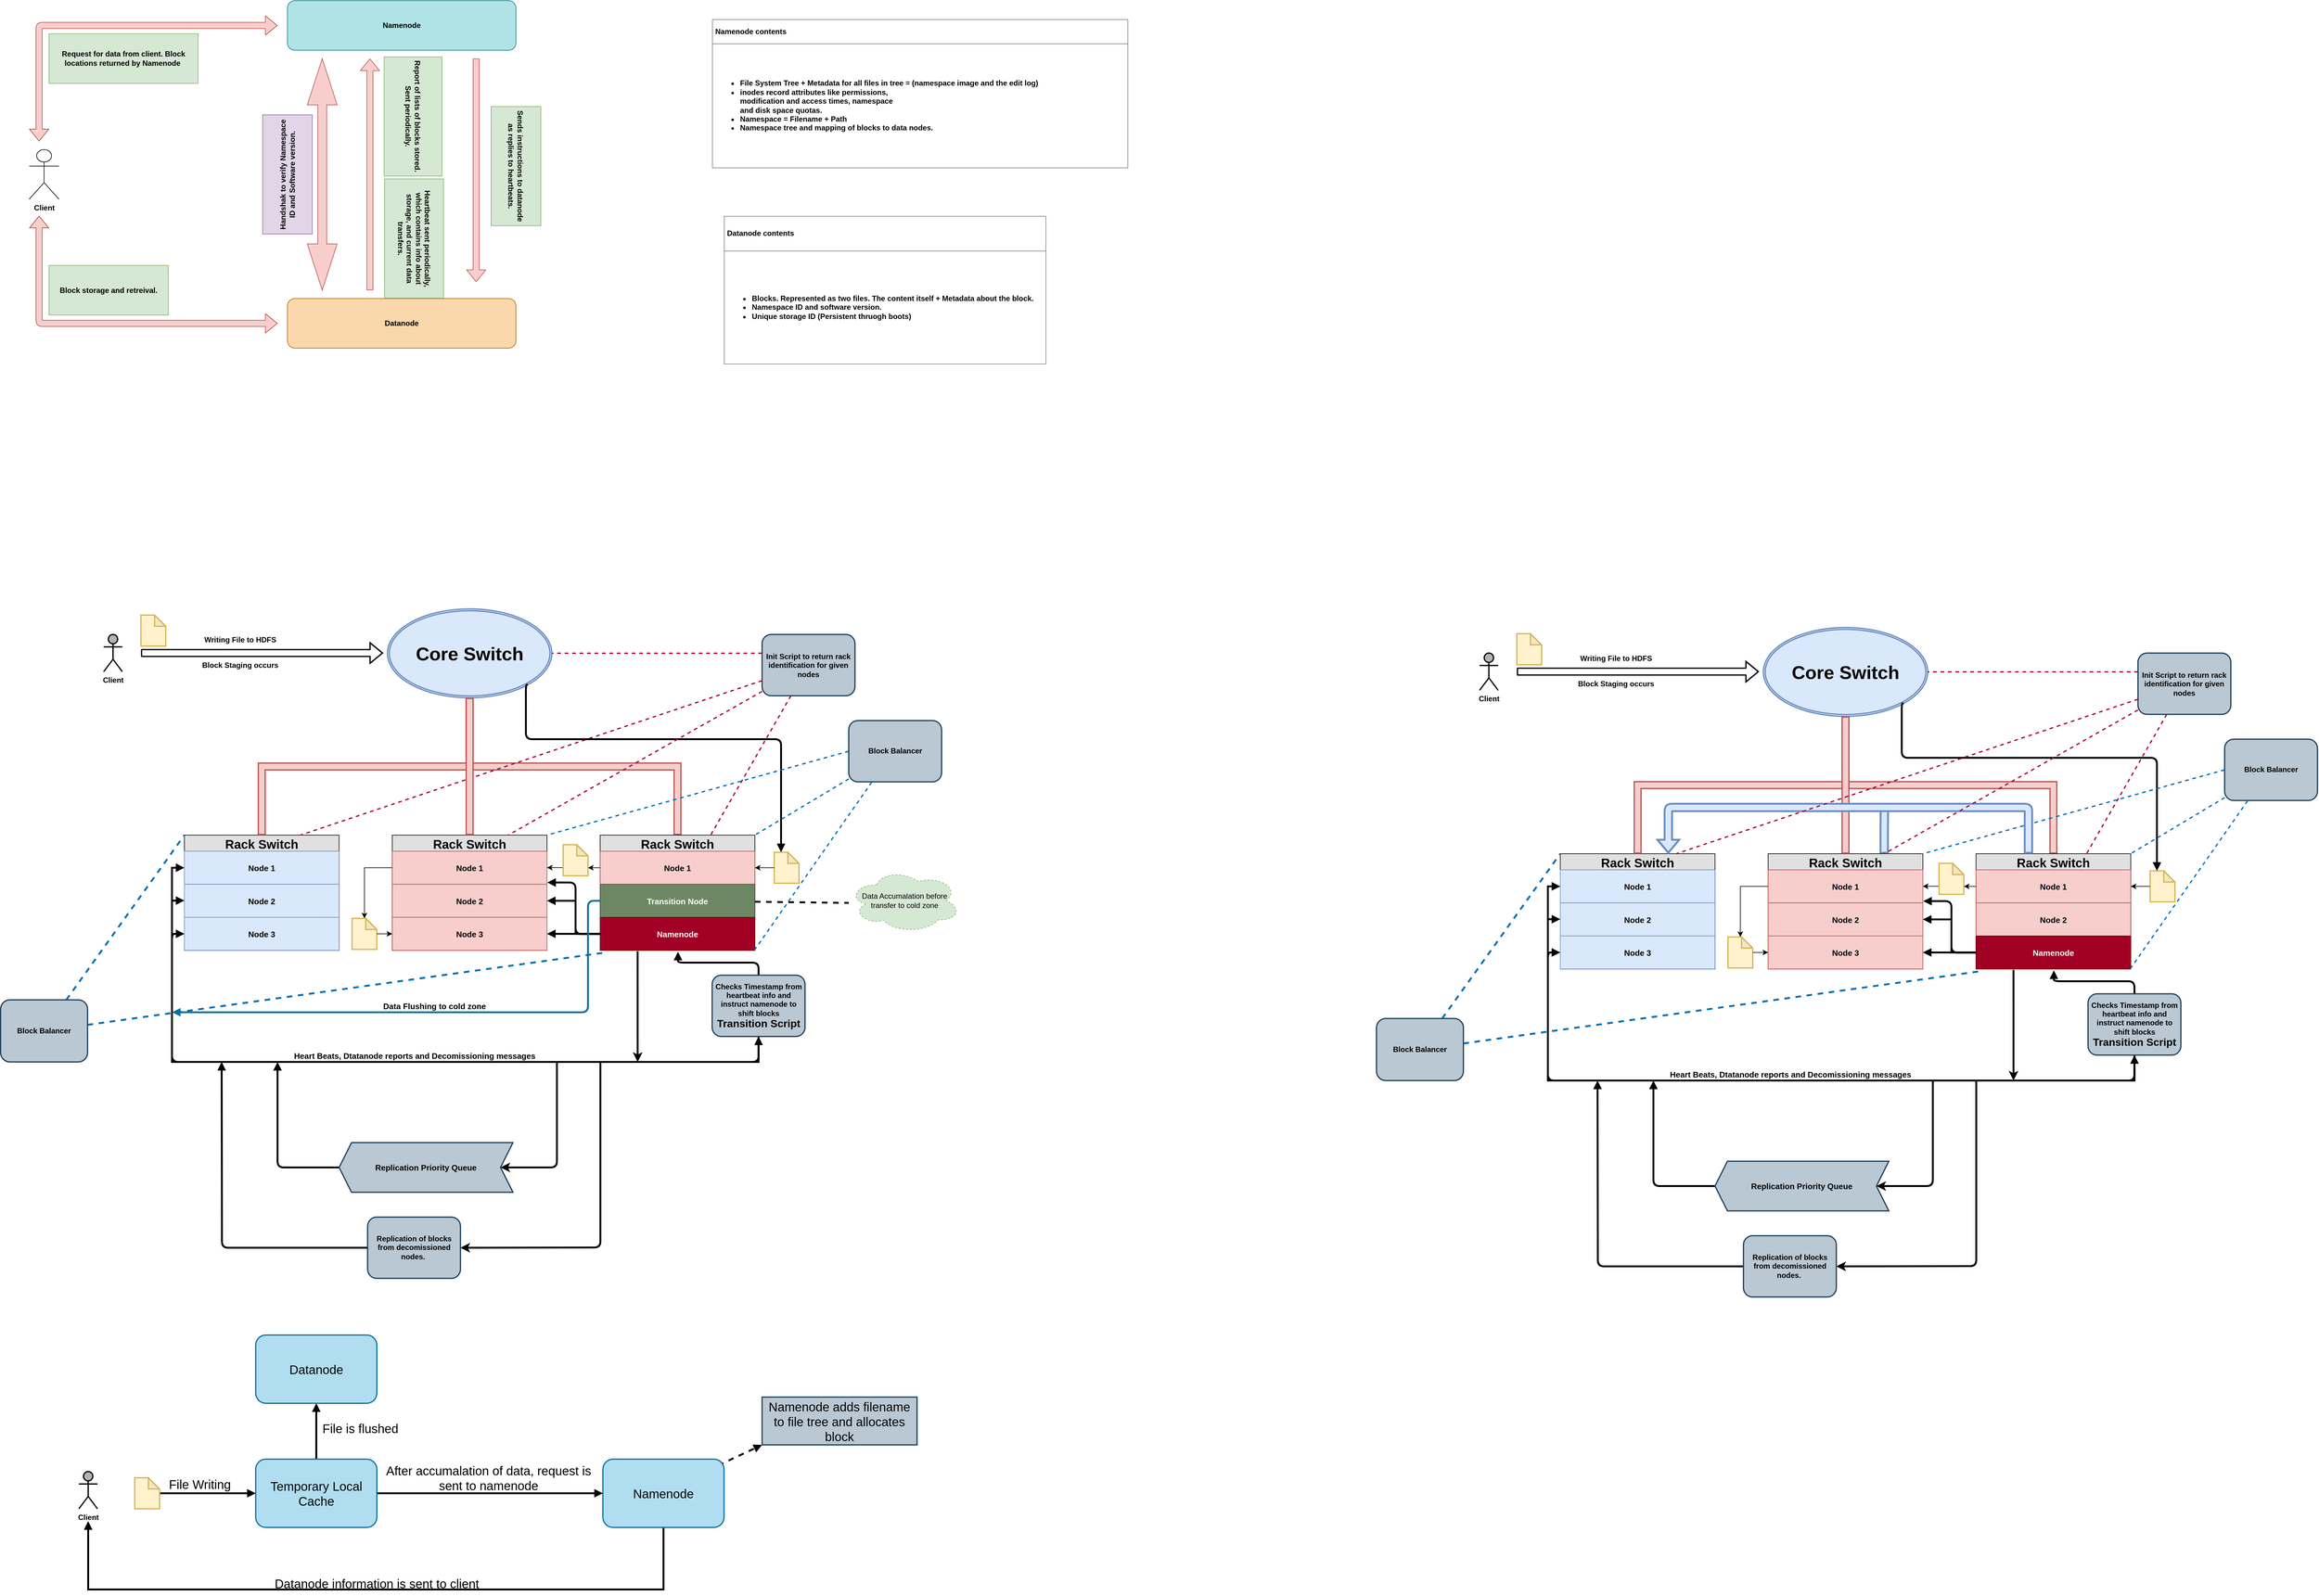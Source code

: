 <mxfile version="12.6.5" type="device"><diagram id="C5RBs43oDa-KdzZeNtuy" name="Page-1"><mxGraphModel dx="1673" dy="991" grid="1" gridSize="10" guides="1" tooltips="1" connect="1" arrows="1" fold="1" page="1" pageScale="1" pageWidth="1200" pageHeight="1920" math="0" shadow="0"><root><mxCell id="WIyWlLk6GJQsqaUBKTNV-0"/><mxCell id="WIyWlLk6GJQsqaUBKTNV-1" parent="WIyWlLk6GJQsqaUBKTNV-0"/><mxCell id="ITOgF0gwQCcnmMReHaiN-100" style="edgeStyle=orthogonalEdgeStyle;shape=flexArrow;rounded=1;orthogonalLoop=1;jettySize=auto;html=1;startArrow=none;startFill=0;endArrow=none;endFill=0;strokeWidth=3;exitX=0.75;exitY=0;exitDx=0;exitDy=0;fillColor=#dae8fc;strokeColor=#6c8ebf;" parent="WIyWlLk6GJQsqaUBKTNV-1" source="ITOgF0gwQCcnmMReHaiN-56" edge="1"><mxGeometry relative="1" as="geometry"><mxPoint x="3068" y="1410" as="targetPoint"/><Array as="points"><mxPoint x="3068" y="1447"/><mxPoint x="3068" y="1447"/></Array></mxGeometry></mxCell><mxCell id="GjDRsNcdDr-HbxXAL46u-3" value="&lt;table border=&quot;1&quot; width=&quot;100%&quot; cellpadding=&quot;4&quot; style=&quot;width: 100% ; height: 100% ; border-collapse: collapse&quot;&gt;&lt;tbody&gt;&lt;tr&gt;&lt;th&gt;Namenode contents&lt;/th&gt;&lt;/tr&gt;&lt;tr&gt;&lt;td&gt;&lt;ul&gt;&lt;li&gt;File System Tree + Metadata for all files in tree = (namespace image and the edit log)&lt;/li&gt;&lt;li&gt;inodes record attributes like permissions, &lt;br&gt;modification and access times, namespace &lt;br&gt;and disk space quotas.&lt;/li&gt;&lt;li&gt;Namespace = Filename + Path&lt;/li&gt;&lt;li&gt;Namespace tree and mapping of blocks to data nodes.&lt;/li&gt;&lt;/ul&gt;&lt;/td&gt;&lt;/tr&gt;&lt;/tbody&gt;&lt;/table&gt;" style="text;html=1;strokeColor=none;fillColor=none;overflow=fill;align=left;fontStyle=1" parent="WIyWlLk6GJQsqaUBKTNV-1" vertex="1"><mxGeometry x="1180" y="140" width="670" height="240" as="geometry"/></mxCell><mxCell id="9HDueYmuPatAe0AQNyXU-80" value="&lt;span style=&quot;color: rgba(0 , 0 , 0 , 0) ; font-family: monospace ; font-size: 0px&quot;&gt;%3CmxGraphModel%3E%3Croot%3E%3CmxCell%20id%3D%220%22%2F%3E%3CmxCell%20id%3D%221%22%20parent%3D%220%22%2F%3E%3CmxCell%20id%3D%222%22%20value%3D%22Client%22%20style%3D%22shape%3DumlActor%3BverticalLabelPosition%3Dbottom%3BlabelBackgroundColor%3D%23ffffff%3BverticalAlign%3Dtop%3Bhtml%3D1%3BoutlineConnect%3D0%3BstrokeColor%3D%23000000%3BstrokeWidth%3D2%3BfillColor%3D%23B3B3B3%3BfontStyle%3D1%22%20vertex%3D%221%22%20parent%3D%221%22%3E%3CmxGeometry%20x%3D%22200%22%20y%3D%221131.25%22%20width%3D%2230%22%20height%3D%2260%22%20as%3D%22geometry%22%2F%3E%3C%2FmxCell%3E%3CmxCell%20id%3D%223%22%20value%3D%22%22%20style%3D%22shape%3Dnote%3BwhiteSpace%3Dwrap%3Bhtml%3D1%3BbackgroundOutline%3D1%3BdarkOpacity%3D0.05%3BstrokeColor%3D%23d6b656%3BstrokeWidth%3D2%3BfillColor%3D%23fff2cc%3Bsize%3D18%3BfontStyle%3D1%22%20vertex%3D%221%22%20parent%3D%221%22%3E%3CmxGeometry%20x%3D%22260%22%20y%3D%221100%22%20width%3D%2240%22%20height%3D%2250%22%20as%3D%22geometry%22%2F%3E%3C%2FmxCell%3E%3C%2Froot%3E%3C%2FmxGraphModel%3E&lt;/span&gt;" style="text;html=1;align=center;verticalAlign=middle;resizable=0;points=[];autosize=1;fontSize=20;" parent="WIyWlLk6GJQsqaUBKTNV-1" vertex="1"><mxGeometry x="392" y="2343" width="20" height="40" as="geometry"/></mxCell><mxCell id="9HDueYmuPatAe0AQNyXU-81" value="Client" style="shape=umlActor;verticalLabelPosition=bottom;labelBackgroundColor=#ffffff;verticalAlign=top;html=1;outlineConnect=0;strokeColor=#000000;strokeWidth=2;fillColor=#B3B3B3;fontStyle=1" parent="WIyWlLk6GJQsqaUBKTNV-1" vertex="1"><mxGeometry x="160" y="2480" width="30" height="60" as="geometry"/></mxCell><mxCell id="9HDueYmuPatAe0AQNyXU-84" style="edgeStyle=orthogonalEdgeStyle;rounded=1;comic=0;orthogonalLoop=1;jettySize=auto;html=1;shadow=0;startArrow=none;startFill=0;endArrow=block;endFill=1;strokeColor=#000000;strokeWidth=3;fillColor=#FFFFFF;fontSize=20;" parent="WIyWlLk6GJQsqaUBKTNV-1" source="9HDueYmuPatAe0AQNyXU-82" target="9HDueYmuPatAe0AQNyXU-83" edge="1"><mxGeometry relative="1" as="geometry"/></mxCell><mxCell id="9HDueYmuPatAe0AQNyXU-82" value="" style="shape=note;whiteSpace=wrap;html=1;backgroundOutline=1;darkOpacity=0.05;strokeColor=#d6b656;strokeWidth=2;fillColor=#fff2cc;size=18;fontStyle=1" parent="WIyWlLk6GJQsqaUBKTNV-1" vertex="1"><mxGeometry x="250" y="2490" width="40" height="50" as="geometry"/></mxCell><mxCell id="9HDueYmuPatAe0AQNyXU-89" style="edgeStyle=orthogonalEdgeStyle;rounded=1;comic=0;orthogonalLoop=1;jettySize=auto;html=1;entryX=0;entryY=0.5;entryDx=0;entryDy=0;shadow=0;startArrow=none;startFill=0;endArrow=block;endFill=1;strokeColor=#000000;strokeWidth=3;fillColor=#FFFFFF;fontSize=20;" parent="WIyWlLk6GJQsqaUBKTNV-1" source="9HDueYmuPatAe0AQNyXU-83" target="9HDueYmuPatAe0AQNyXU-88" edge="1"><mxGeometry relative="1" as="geometry"/></mxCell><mxCell id="9HDueYmuPatAe0AQNyXU-98" style="edgeStyle=none;rounded=0;comic=0;orthogonalLoop=1;jettySize=auto;html=1;shadow=0;startArrow=none;startFill=0;endArrow=block;endFill=1;strokeColor=#000000;strokeWidth=3;fillColor=#FFFFFF;fontSize=20;" parent="WIyWlLk6GJQsqaUBKTNV-1" source="9HDueYmuPatAe0AQNyXU-83" target="9HDueYmuPatAe0AQNyXU-97" edge="1"><mxGeometry relative="1" as="geometry"/></mxCell><mxCell id="9HDueYmuPatAe0AQNyXU-83" value="Temporary Local Cache" style="rounded=1;whiteSpace=wrap;html=1;strokeColor=#10739e;strokeWidth=2;fillColor=#b1ddf0;fontSize=20;align=center;" parent="WIyWlLk6GJQsqaUBKTNV-1" vertex="1"><mxGeometry x="444.82" y="2460" width="195.18" height="110" as="geometry"/></mxCell><mxCell id="9HDueYmuPatAe0AQNyXU-86" value="File Writing" style="text;html=1;strokeColor=none;fillColor=none;align=center;verticalAlign=middle;whiteSpace=wrap;rounded=0;fontSize=20;" parent="WIyWlLk6GJQsqaUBKTNV-1" vertex="1"><mxGeometry x="300" y="2490" width="110" height="20" as="geometry"/></mxCell><mxCell id="9HDueYmuPatAe0AQNyXU-93" style="edgeStyle=orthogonalEdgeStyle;comic=0;orthogonalLoop=1;jettySize=auto;html=1;shadow=0;startArrow=none;startFill=0;endArrow=block;endFill=1;strokeColor=#000000;strokeWidth=3;fillColor=#FFFFFF;fontSize=20;rounded=0;" parent="WIyWlLk6GJQsqaUBKTNV-1" source="9HDueYmuPatAe0AQNyXU-88" edge="1"><mxGeometry relative="1" as="geometry"><mxPoint x="175" y="2560" as="targetPoint"/><Array as="points"><mxPoint x="1102" y="2670"/><mxPoint x="175" y="2670"/></Array></mxGeometry></mxCell><mxCell id="9HDueYmuPatAe0AQNyXU-96" style="rounded=0;comic=0;orthogonalLoop=1;jettySize=auto;html=1;entryX=0;entryY=1;entryDx=0;entryDy=0;shadow=0;startArrow=none;startFill=0;endArrow=block;endFill=1;strokeColor=#000000;strokeWidth=3;fillColor=#FFFFFF;fontSize=20;dashed=1;" parent="WIyWlLk6GJQsqaUBKTNV-1" target="9HDueYmuPatAe0AQNyXU-95" edge="1"><mxGeometry relative="1" as="geometry"><mxPoint x="1190" y="2470" as="sourcePoint"/></mxGeometry></mxCell><mxCell id="9HDueYmuPatAe0AQNyXU-88" value="Namenode" style="rounded=1;whiteSpace=wrap;html=1;strokeColor=#10739e;strokeWidth=2;fillColor=#b1ddf0;fontSize=20;align=center;" parent="WIyWlLk6GJQsqaUBKTNV-1" vertex="1"><mxGeometry x="1004" y="2460" width="195.18" height="110" as="geometry"/></mxCell><mxCell id="9HDueYmuPatAe0AQNyXU-90" value="After accumalation of data, request is sent to namenode" style="text;html=1;strokeColor=none;fillColor=none;align=center;verticalAlign=middle;whiteSpace=wrap;rounded=0;fontSize=20;" parent="WIyWlLk6GJQsqaUBKTNV-1" vertex="1"><mxGeometry x="650" y="2480" width="340" height="20" as="geometry"/></mxCell><mxCell id="9HDueYmuPatAe0AQNyXU-94" value="Datanode information is sent to client" style="text;html=1;strokeColor=none;fillColor=none;align=center;verticalAlign=middle;whiteSpace=wrap;rounded=0;fontSize=20;" parent="WIyWlLk6GJQsqaUBKTNV-1" vertex="1"><mxGeometry x="470" y="2650" width="340" height="20" as="geometry"/></mxCell><mxCell id="9HDueYmuPatAe0AQNyXU-95" value="Namenode adds filename to file tree and allocates block" style="rounded=0;whiteSpace=wrap;html=1;strokeColor=#23445d;strokeWidth=2;fillColor=#bac8d3;fontSize=20;align=center;" parent="WIyWlLk6GJQsqaUBKTNV-1" vertex="1"><mxGeometry x="1260.43" y="2360" width="249.57" height="77" as="geometry"/></mxCell><mxCell id="9HDueYmuPatAe0AQNyXU-97" value="Datanode" style="rounded=1;whiteSpace=wrap;html=1;strokeColor=#10739e;strokeWidth=2;fillColor=#b1ddf0;fontSize=20;align=center;" parent="WIyWlLk6GJQsqaUBKTNV-1" vertex="1"><mxGeometry x="444.82" y="2260" width="195.18" height="110" as="geometry"/></mxCell><mxCell id="9HDueYmuPatAe0AQNyXU-99" value="File is flushed" style="text;html=1;strokeColor=none;fillColor=none;align=center;verticalAlign=middle;whiteSpace=wrap;rounded=0;fontSize=20;" parent="WIyWlLk6GJQsqaUBKTNV-1" vertex="1"><mxGeometry x="547.03" y="2400" width="132.97" height="20" as="geometry"/></mxCell><mxCell id="9HDueYmuPatAe0AQNyXU-101" value="&lt;table border=&quot;1&quot; width=&quot;100%&quot; cellpadding=&quot;4&quot; style=&quot;width: 519px ; height: 239px ; border-collapse: collapse&quot;&gt;&lt;tbody&gt;&lt;tr&gt;&lt;th&gt;Datanode contents&lt;/th&gt;&lt;/tr&gt;&lt;tr&gt;&lt;td&gt;&lt;ul&gt;&lt;li&gt;Blocks. Represented as two files. The content itself + Metadata about the block.&lt;/li&gt;&lt;li&gt;Namespace ID and software version.&lt;/li&gt;&lt;li&gt;Unique storage ID (Persistent thruogh boots)&lt;/li&gt;&lt;/ul&gt;&lt;/td&gt;&lt;/tr&gt;&lt;/tbody&gt;&lt;/table&gt;" style="text;html=1;strokeColor=none;fillColor=none;overflow=fill;align=left;fontStyle=1" parent="WIyWlLk6GJQsqaUBKTNV-1" vertex="1"><mxGeometry x="1199.18" y="456.67" width="660.82" height="240" as="geometry"/></mxCell><mxCell id="ITOgF0gwQCcnmMReHaiN-93" value="Data Accumalation before transfer to cold zone" style="ellipse;shape=cloud;whiteSpace=wrap;html=1;dashed=1;fillColor=#d5e8d4;strokeColor=#82b366;" parent="WIyWlLk6GJQsqaUBKTNV-1" vertex="1"><mxGeometry x="1400" y="1509.07" width="180" height="102.62" as="geometry"/></mxCell><mxCell id="9HDueYmuPatAe0AQNyXU-12" value="Core Switch" style="ellipse;shape=doubleEllipse;margin=3;whiteSpace=wrap;html=1;align=center;strokeColor=#6c8ebf;strokeWidth=2;fillColor=#dae8fc;fontStyle=1;fontSize=30;" parent="WIyWlLk6GJQsqaUBKTNV-1" vertex="1"><mxGeometry x="657.032" y="1090" width="264.74" height="143.35" as="geometry"/></mxCell><mxCell id="9HDueYmuPatAe0AQNyXU-24" style="rounded=0;orthogonalLoop=1;jettySize=auto;html=1;entryX=0.5;entryY=0;entryDx=0;entryDy=0;strokeWidth=2;strokeColor=#b85450;shape=flexArrow;startArrow=none;startFill=0;edgeStyle=elbowEdgeStyle;elbow=vertical;endArrow=none;endFill=0;shadow=0;comic=0;fillColor=#f8cecc;fontStyle=1" parent="WIyWlLk6GJQsqaUBKTNV-1" source="9HDueYmuPatAe0AQNyXU-12" target="9HDueYmuPatAe0AQNyXU-4" edge="1"><mxGeometry relative="1" as="geometry"/></mxCell><mxCell id="9HDueYmuPatAe0AQNyXU-29" style="edgeStyle=elbowEdgeStyle;rounded=0;comic=0;orthogonalLoop=1;jettySize=auto;elbow=vertical;html=1;entryX=1;entryY=0.5;entryDx=0;entryDy=0;shadow=0;startArrow=none;startFill=0;endArrow=none;endFill=0;strokeColor=#A50040;strokeWidth=2;fillColor=#d80073;dashed=1;fontStyle=1" parent="WIyWlLk6GJQsqaUBKTNV-1" source="9HDueYmuPatAe0AQNyXU-26" target="9HDueYmuPatAe0AQNyXU-12" edge="1"><mxGeometry relative="1" as="geometry"/></mxCell><mxCell id="9HDueYmuPatAe0AQNyXU-26" value="Init Script to return rack identification for given nodes" style="rounded=1;whiteSpace=wrap;html=1;strokeWidth=2;fillColor=#bac8d3;strokeColor=#23445d;fontStyle=1" parent="WIyWlLk6GJQsqaUBKTNV-1" vertex="1"><mxGeometry x="1260.43" y="1131.25" width="149.57" height="98.75" as="geometry"/></mxCell><mxCell id="9HDueYmuPatAe0AQNyXU-39" value="" style="group;fontStyle=1;fontSize=20;" parent="WIyWlLk6GJQsqaUBKTNV-1" vertex="1" connectable="0"><mxGeometry x="330" y="1454.518" width="249.17" height="225.733" as="geometry"/></mxCell><mxCell id="9HDueYmuPatAe0AQNyXU-0" value="Rack Switch" style="swimlane;fontStyle=1;childLayout=stackLayout;horizontal=1;startSize=26;fillColor=#e0e0e0;horizontalStack=0;resizeParent=1;resizeParentMax=0;resizeLast=0;collapsible=1;marginBottom=0;swimlaneFillColor=#ffffff;align=center;fontSize=20;" parent="9HDueYmuPatAe0AQNyXU-39" vertex="1"><mxGeometry width="249.17" height="185.733" as="geometry"/></mxCell><mxCell id="9HDueYmuPatAe0AQNyXU-1" value="Node 1" style="text;strokeColor=#6c8ebf;fillColor=#dae8fc;spacingLeft=4;spacingRight=4;overflow=hidden;rotatable=0;points=[[0,0.5],[1,0.5]];portConstraint=eastwest;fontSize=13;align=center;verticalAlign=middle;fontStyle=1" parent="9HDueYmuPatAe0AQNyXU-0" vertex="1"><mxGeometry y="26" width="249.17" height="53.244" as="geometry"/></mxCell><mxCell id="9HDueYmuPatAe0AQNyXU-2" value="Node 2" style="text;strokeColor=#6c8ebf;fillColor=#dae8fc;spacingLeft=4;spacingRight=4;overflow=hidden;rotatable=0;points=[[0,0.5],[1,0.5]];portConstraint=eastwest;fontSize=13;align=center;verticalAlign=middle;fontStyle=1" parent="9HDueYmuPatAe0AQNyXU-0" vertex="1"><mxGeometry y="79.244" width="249.17" height="53.244" as="geometry"/></mxCell><mxCell id="9HDueYmuPatAe0AQNyXU-3" value="Node 3" style="text;strokeColor=#6c8ebf;fillColor=#dae8fc;spacingLeft=4;spacingRight=4;overflow=hidden;rotatable=0;points=[[0,0.5],[1,0.5]];portConstraint=eastwest;fontSize=13;align=center;verticalAlign=middle;fontStyle=1" parent="9HDueYmuPatAe0AQNyXU-0" vertex="1"><mxGeometry y="132.488" width="249.17" height="53.244" as="geometry"/></mxCell><mxCell id="9HDueYmuPatAe0AQNyXU-22" style="rounded=0;orthogonalLoop=1;jettySize=auto;html=1;strokeWidth=2;strokeColor=#b85450;shape=flexArrow;startArrow=none;startFill=0;edgeStyle=elbowEdgeStyle;elbow=vertical;endArrow=none;endFill=0;shadow=0;comic=0;fillColor=#f8cecc;fontStyle=1" parent="WIyWlLk6GJQsqaUBKTNV-1" source="9HDueYmuPatAe0AQNyXU-12" target="9HDueYmuPatAe0AQNyXU-0" edge="1"><mxGeometry relative="1" as="geometry"/></mxCell><mxCell id="9HDueYmuPatAe0AQNyXU-34" style="rounded=0;comic=0;orthogonalLoop=1;jettySize=auto;elbow=vertical;html=1;entryX=0.75;entryY=0;entryDx=0;entryDy=0;shadow=0;dashed=1;startArrow=none;startFill=0;endArrow=none;endFill=0;strokeColor=#A50040;strokeWidth=2;fillColor=#d80073;fontStyle=1" parent="WIyWlLk6GJQsqaUBKTNV-1" source="9HDueYmuPatAe0AQNyXU-26" target="9HDueYmuPatAe0AQNyXU-0" edge="1"><mxGeometry relative="1" as="geometry"/></mxCell><mxCell id="9HDueYmuPatAe0AQNyXU-41" value="Client" style="shape=umlActor;verticalLabelPosition=bottom;labelBackgroundColor=#ffffff;verticalAlign=top;html=1;outlineConnect=0;strokeColor=#000000;strokeWidth=2;fillColor=#B3B3B3;fontStyle=1" parent="WIyWlLk6GJQsqaUBKTNV-1" vertex="1"><mxGeometry x="200" y="1131.25" width="30" height="60" as="geometry"/></mxCell><mxCell id="9HDueYmuPatAe0AQNyXU-42" value="" style="shape=flexArrow;endArrow=classic;html=1;shadow=0;strokeColor=#000000;strokeWidth=2;fillColor=#FFFFFF;fontStyle=1" parent="WIyWlLk6GJQsqaUBKTNV-1" edge="1"><mxGeometry width="50" height="50" relative="1" as="geometry"><mxPoint x="260" y="1161.17" as="sourcePoint"/><mxPoint x="650" y="1161.17" as="targetPoint"/><Array as="points"><mxPoint x="450" y="1161.17"/></Array></mxGeometry></mxCell><mxCell id="9HDueYmuPatAe0AQNyXU-43" value="" style="shape=note;whiteSpace=wrap;html=1;backgroundOutline=1;darkOpacity=0.05;strokeColor=#d6b656;strokeWidth=2;fillColor=#fff2cc;size=18;fontStyle=1" parent="WIyWlLk6GJQsqaUBKTNV-1" vertex="1"><mxGeometry x="260" y="1100" width="40" height="50" as="geometry"/></mxCell><mxCell id="9HDueYmuPatAe0AQNyXU-44" value="" style="shape=note;whiteSpace=wrap;html=1;backgroundOutline=1;darkOpacity=0.05;strokeColor=#d6b656;strokeWidth=2;fillColor=#fff2cc;size=18;fontStyle=1" parent="WIyWlLk6GJQsqaUBKTNV-1" vertex="1"><mxGeometry x="1280" y="1482.14" width="40" height="50" as="geometry"/></mxCell><mxCell id="9HDueYmuPatAe0AQNyXU-48" style="edgeStyle=orthogonalEdgeStyle;rounded=1;comic=0;orthogonalLoop=1;jettySize=auto;html=1;exitX=1;exitY=1;exitDx=0;exitDy=0;entryX=0;entryY=0;entryDx=11;entryDy=0;entryPerimeter=0;shadow=0;startArrow=none;startFill=0;endArrow=block;endFill=1;strokeColor=#000000;strokeWidth=3;fillColor=#FFFFFF;fontStyle=1" parent="WIyWlLk6GJQsqaUBKTNV-1" source="9HDueYmuPatAe0AQNyXU-12" target="9HDueYmuPatAe0AQNyXU-44" edge="1"><mxGeometry relative="1" as="geometry"><Array as="points"><mxPoint x="880" y="1212"/><mxPoint x="880" y="1300"/><mxPoint x="1291" y="1300"/></Array></mxGeometry></mxCell><mxCell id="9HDueYmuPatAe0AQNyXU-45" value="" style="shape=note;whiteSpace=wrap;html=1;backgroundOutline=1;darkOpacity=0.05;strokeColor=#d6b656;strokeWidth=2;fillColor=#fff2cc;size=18;fontStyle=1" parent="WIyWlLk6GJQsqaUBKTNV-1" vertex="1"><mxGeometry x="600" y="1588.63" width="40" height="50" as="geometry"/></mxCell><mxCell id="9HDueYmuPatAe0AQNyXU-53" value="" style="group;fontStyle=1" parent="WIyWlLk6GJQsqaUBKTNV-1" vertex="1" connectable="0"><mxGeometry x="999.637" y="1454.518" width="249.167" height="185.733" as="geometry"/></mxCell><mxCell id="9HDueYmuPatAe0AQNyXU-4" value="Rack Switch" style="swimlane;fontStyle=1;childLayout=stackLayout;horizontal=1;startSize=26;fillColor=#e0e0e0;horizontalStack=0;resizeParent=1;resizeParentMax=0;resizeLast=0;collapsible=1;marginBottom=0;swimlaneFillColor=#ffffff;align=center;fontSize=20;" parent="9HDueYmuPatAe0AQNyXU-53" vertex="1"><mxGeometry width="249.167" height="185.733" as="geometry"/></mxCell><mxCell id="9HDueYmuPatAe0AQNyXU-5" value="Node 1" style="text;strokeColor=#b85450;fillColor=#f8cecc;spacingLeft=4;spacingRight=4;overflow=hidden;rotatable=0;points=[[0,0.5],[1,0.5]];portConstraint=eastwest;fontSize=13;align=center;verticalAlign=middle;fontStyle=1" parent="9HDueYmuPatAe0AQNyXU-4" vertex="1"><mxGeometry y="26" width="249.167" height="53.244" as="geometry"/></mxCell><mxCell id="9HDueYmuPatAe0AQNyXU-6" value="Transition Node" style="text;strokeColor=#3A5431;fillColor=#6d8764;spacingLeft=4;spacingRight=4;overflow=hidden;rotatable=0;points=[[0,0.5],[1,0.5]];portConstraint=eastwest;fontSize=13;align=center;verticalAlign=middle;fontStyle=1;fontColor=#ffffff;" parent="9HDueYmuPatAe0AQNyXU-4" vertex="1"><mxGeometry y="79.244" width="249.167" height="53.244" as="geometry"/></mxCell><mxCell id="9HDueYmuPatAe0AQNyXU-7" value="Namenode" style="text;strokeColor=#6F0000;fillColor=#a20025;spacingLeft=4;spacingRight=4;overflow=hidden;rotatable=0;points=[[0,0.5],[1,0.5]];portConstraint=eastwest;fontSize=13;align=center;verticalAlign=middle;fontStyle=1;fontColor=#ffffff;" parent="9HDueYmuPatAe0AQNyXU-4" vertex="1"><mxGeometry y="132.488" width="249.167" height="53.244" as="geometry"/></mxCell><mxCell id="ITOgF0gwQCcnmMReHaiN-0" style="edgeStyle=orthogonalEdgeStyle;rounded=0;orthogonalLoop=1;jettySize=auto;html=1;" parent="WIyWlLk6GJQsqaUBKTNV-1" source="9HDueYmuPatAe0AQNyXU-44" target="9HDueYmuPatAe0AQNyXU-5" edge="1"><mxGeometry relative="1" as="geometry"/></mxCell><mxCell id="9HDueYmuPatAe0AQNyXU-36" style="edgeStyle=none;rounded=0;comic=0;orthogonalLoop=1;jettySize=auto;html=1;shadow=0;dashed=1;startArrow=none;startFill=0;endArrow=none;endFill=0;strokeColor=#A50040;strokeWidth=2;fillColor=#d80073;fontStyle=1" parent="WIyWlLk6GJQsqaUBKTNV-1" source="9HDueYmuPatAe0AQNyXU-26" target="9HDueYmuPatAe0AQNyXU-4" edge="1"><mxGeometry relative="1" as="geometry"/></mxCell><mxCell id="9HDueYmuPatAe0AQNyXU-54" value="" style="group;fontStyle=1;fontSize=20;" parent="WIyWlLk6GJQsqaUBKTNV-1" vertex="1" connectable="0"><mxGeometry x="664.819" y="1454.518" width="249.167" height="185.733" as="geometry"/></mxCell><mxCell id="9HDueYmuPatAe0AQNyXU-8" value="Rack Switch" style="swimlane;fontStyle=1;childLayout=stackLayout;horizontal=1;startSize=26;fillColor=#e0e0e0;horizontalStack=0;resizeParent=1;resizeParentMax=0;resizeLast=0;collapsible=1;marginBottom=0;swimlaneFillColor=#ffffff;align=center;fontSize=20;" parent="9HDueYmuPatAe0AQNyXU-54" vertex="1"><mxGeometry width="249.167" height="185.733" as="geometry"/></mxCell><mxCell id="9HDueYmuPatAe0AQNyXU-9" value="Node 1" style="text;strokeColor=#b85450;fillColor=#f8cecc;spacingLeft=4;spacingRight=4;overflow=hidden;rotatable=0;points=[[0,0.5],[1,0.5]];portConstraint=eastwest;fontSize=13;align=center;verticalAlign=middle;fontStyle=1" parent="9HDueYmuPatAe0AQNyXU-8" vertex="1"><mxGeometry y="26" width="249.167" height="53.244" as="geometry"/></mxCell><mxCell id="9HDueYmuPatAe0AQNyXU-10" value="Node 2" style="text;strokeColor=#b85450;fillColor=#f8cecc;spacingLeft=4;spacingRight=4;overflow=hidden;rotatable=0;points=[[0,0.5],[1,0.5]];portConstraint=eastwest;fontSize=13;align=center;verticalAlign=middle;fontStyle=1" parent="9HDueYmuPatAe0AQNyXU-8" vertex="1"><mxGeometry y="79.244" width="249.167" height="53.244" as="geometry"/></mxCell><mxCell id="9HDueYmuPatAe0AQNyXU-11" value="Node 3" style="text;strokeColor=#b85450;fillColor=#f8cecc;spacingLeft=4;spacingRight=4;overflow=hidden;rotatable=0;points=[[0,0.5],[1,0.5]];portConstraint=eastwest;fontSize=13;align=center;verticalAlign=middle;fontStyle=1" parent="9HDueYmuPatAe0AQNyXU-8" vertex="1"><mxGeometry y="132.488" width="249.167" height="53.244" as="geometry"/></mxCell><mxCell id="9HDueYmuPatAe0AQNyXU-23" style="rounded=0;orthogonalLoop=1;jettySize=auto;html=1;entryX=0.5;entryY=0;entryDx=0;entryDy=0;strokeWidth=2;strokeColor=#b85450;shape=flexArrow;startArrow=none;startFill=0;edgeStyle=elbowEdgeStyle;elbow=vertical;endArrow=none;endFill=0;shadow=0;comic=0;fillColor=#f8cecc;fontStyle=1" parent="WIyWlLk6GJQsqaUBKTNV-1" source="9HDueYmuPatAe0AQNyXU-12" target="9HDueYmuPatAe0AQNyXU-8" edge="1"><mxGeometry relative="1" as="geometry"/></mxCell><mxCell id="9HDueYmuPatAe0AQNyXU-35" style="edgeStyle=none;rounded=0;comic=0;orthogonalLoop=1;jettySize=auto;html=1;entryX=0.75;entryY=0;entryDx=0;entryDy=0;shadow=0;dashed=1;startArrow=none;startFill=0;endArrow=none;endFill=0;strokeColor=#A50040;strokeWidth=2;fillColor=#d80073;fontStyle=1" parent="WIyWlLk6GJQsqaUBKTNV-1" source="9HDueYmuPatAe0AQNyXU-26" target="9HDueYmuPatAe0AQNyXU-8" edge="1"><mxGeometry relative="1" as="geometry"/></mxCell><mxCell id="9HDueYmuPatAe0AQNyXU-56" value="Writing File to HDFS" style="text;html=1;strokeColor=none;fillColor=none;align=center;verticalAlign=middle;whiteSpace=wrap;rounded=0;fontStyle=1" parent="WIyWlLk6GJQsqaUBKTNV-1" vertex="1"><mxGeometry x="360" y="1130" width="120" height="20" as="geometry"/></mxCell><mxCell id="9HDueYmuPatAe0AQNyXU-60" style="rounded=1;comic=0;orthogonalLoop=1;jettySize=auto;html=1;shadow=0;startArrow=none;startFill=0;endArrow=block;endFill=1;strokeColor=#000000;strokeWidth=3;fillColor=#FFFFFF;fontSize=13;entryX=1.002;entryY=0.947;entryDx=0;entryDy=0;entryPerimeter=0;edgeStyle=orthogonalEdgeStyle;" parent="WIyWlLk6GJQsqaUBKTNV-1" target="9HDueYmuPatAe0AQNyXU-9" edge="1"><mxGeometry relative="1" as="geometry"><mxPoint x="999.64" y="1614" as="sourcePoint"/><mxPoint x="922.64" y="1507" as="targetPoint"/><Array as="points"><mxPoint x="960" y="1614"/><mxPoint x="960" y="1531"/></Array></mxGeometry></mxCell><mxCell id="9HDueYmuPatAe0AQNyXU-61" style="edgeStyle=orthogonalEdgeStyle;rounded=0;comic=0;orthogonalLoop=1;jettySize=auto;html=1;entryX=1;entryY=0.5;entryDx=0;entryDy=0;shadow=0;startArrow=none;startFill=0;endArrow=block;endFill=1;strokeColor=#000000;strokeWidth=3;fillColor=#FFFFFF;fontSize=13;exitX=0;exitY=0.5;exitDx=0;exitDy=0;" parent="WIyWlLk6GJQsqaUBKTNV-1" source="9HDueYmuPatAe0AQNyXU-7" target="9HDueYmuPatAe0AQNyXU-10" edge="1"><mxGeometry relative="1" as="geometry"><Array as="points"><mxPoint x="960" y="1614"/><mxPoint x="960" y="1560"/></Array></mxGeometry></mxCell><mxCell id="9HDueYmuPatAe0AQNyXU-62" style="edgeStyle=orthogonalEdgeStyle;rounded=0;comic=0;orthogonalLoop=1;jettySize=auto;html=1;entryX=1;entryY=0.5;entryDx=0;entryDy=0;shadow=0;startArrow=none;startFill=0;endArrow=block;endFill=1;strokeColor=#000000;strokeWidth=3;fillColor=#FFFFFF;fontSize=13;" parent="WIyWlLk6GJQsqaUBKTNV-1" source="9HDueYmuPatAe0AQNyXU-7" target="9HDueYmuPatAe0AQNyXU-11" edge="1"><mxGeometry relative="1" as="geometry"/></mxCell><mxCell id="9HDueYmuPatAe0AQNyXU-64" style="edgeStyle=orthogonalEdgeStyle;rounded=0;comic=0;orthogonalLoop=1;jettySize=auto;html=1;entryX=0;entryY=0.5;entryDx=0;entryDy=0;shadow=0;startArrow=none;startFill=0;endArrow=block;endFill=1;strokeColor=#000000;strokeWidth=3;fillColor=#FFFFFF;fontSize=13;exitX=0.5;exitY=1;exitDx=0;exitDy=0;" parent="WIyWlLk6GJQsqaUBKTNV-1" source="ITOgF0gwQCcnmMReHaiN-11" target="9HDueYmuPatAe0AQNyXU-1" edge="1"><mxGeometry relative="1" as="geometry"><Array as="points"><mxPoint x="1255" y="1820"/><mxPoint x="310" y="1820"/><mxPoint x="310" y="1507"/></Array></mxGeometry></mxCell><mxCell id="9HDueYmuPatAe0AQNyXU-67" style="edgeStyle=orthogonalEdgeStyle;comic=0;orthogonalLoop=1;jettySize=auto;html=1;entryX=0;entryY=0.5;entryDx=0;entryDy=0;shadow=0;startArrow=block;startFill=1;endArrow=block;endFill=1;strokeColor=#000000;strokeWidth=3;fillColor=#FFFFFF;fontSize=13;rounded=1;exitX=0.5;exitY=1;exitDx=0;exitDy=0;" parent="WIyWlLk6GJQsqaUBKTNV-1" source="ITOgF0gwQCcnmMReHaiN-11" target="9HDueYmuPatAe0AQNyXU-3" edge="1"><mxGeometry relative="1" as="geometry"><Array as="points"><mxPoint x="1255" y="1820"/><mxPoint x="310" y="1820"/><mxPoint x="310" y="1614"/></Array></mxGeometry></mxCell><mxCell id="9HDueYmuPatAe0AQNyXU-68" value="Heart Beats, Dtatanode reports and Decomissioning messages" style="text;html=1;strokeColor=none;fillColor=none;align=center;verticalAlign=middle;whiteSpace=wrap;rounded=0;fontSize=13;fontStyle=1" parent="WIyWlLk6GJQsqaUBKTNV-1" vertex="1"><mxGeometry x="496" y="1800" width="410" height="20" as="geometry"/></mxCell><mxCell id="9HDueYmuPatAe0AQNyXU-69" value="" style="endArrow=classic;html=1;shadow=0;strokeColor=#000000;strokeWidth=3;fillColor=#FFFFFF;fontSize=13;entryX=0;entryY=0.5;entryDx=0;entryDy=0;" parent="WIyWlLk6GJQsqaUBKTNV-1" target="9HDueYmuPatAe0AQNyXU-70" edge="1"><mxGeometry width="50" height="50" relative="1" as="geometry"><mxPoint x="930" y="1820" as="sourcePoint"/><mxPoint x="770" y="1840" as="targetPoint"/><Array as="points"><mxPoint x="930" y="1990"/></Array></mxGeometry></mxCell><mxCell id="9HDueYmuPatAe0AQNyXU-71" style="edgeStyle=orthogonalEdgeStyle;comic=0;orthogonalLoop=1;jettySize=auto;html=1;shadow=0;startArrow=none;startFill=0;endArrow=block;endFill=1;strokeColor=#000000;strokeWidth=3;fillColor=#FFFFFF;fontSize=13;rounded=1;" parent="WIyWlLk6GJQsqaUBKTNV-1" source="9HDueYmuPatAe0AQNyXU-70" edge="1"><mxGeometry relative="1" as="geometry"><mxPoint x="480" y="1820" as="targetPoint"/><Array as="points"><mxPoint x="480" y="1990"/></Array></mxGeometry></mxCell><mxCell id="9HDueYmuPatAe0AQNyXU-70" value="Replication Priority Queue" style="shape=step;perimeter=stepPerimeter;whiteSpace=wrap;html=1;fixedSize=1;strokeColor=#23445d;strokeWidth=2;fillColor=#bac8d3;fontSize=13;align=center;direction=west;fontStyle=1" parent="WIyWlLk6GJQsqaUBKTNV-1" vertex="1"><mxGeometry x="579.17" y="1950" width="280" height="80" as="geometry"/></mxCell><mxCell id="9HDueYmuPatAe0AQNyXU-72" value="" style="endArrow=classic;html=1;shadow=0;strokeColor=#000000;strokeWidth=3;fillColor=#FFFFFF;fontSize=13;entryX=1;entryY=0.5;entryDx=0;entryDy=0;" parent="WIyWlLk6GJQsqaUBKTNV-1" target="9HDueYmuPatAe0AQNyXU-76" edge="1"><mxGeometry width="50" height="50" relative="1" as="geometry"><mxPoint x="1000" y="1820" as="sourcePoint"/><mxPoint x="825" y="2060" as="targetPoint"/><Array as="points"><mxPoint x="1000" y="2119"/></Array></mxGeometry></mxCell><mxCell id="9HDueYmuPatAe0AQNyXU-73" style="edgeStyle=orthogonalEdgeStyle;comic=0;orthogonalLoop=1;jettySize=auto;html=1;shadow=0;startArrow=none;startFill=0;endArrow=block;endFill=1;strokeColor=#000000;strokeWidth=3;fillColor=#FFFFFF;fontSize=13;exitX=0;exitY=0.5;exitDx=0;exitDy=0;rounded=1;" parent="WIyWlLk6GJQsqaUBKTNV-1" source="9HDueYmuPatAe0AQNyXU-76" edge="1"><mxGeometry relative="1" as="geometry"><mxPoint x="390" y="1820" as="targetPoint"/><mxPoint x="565" y="2060" as="sourcePoint"/></mxGeometry></mxCell><mxCell id="9HDueYmuPatAe0AQNyXU-76" value="Replication of blocks from decomissioned nodes.&amp;nbsp;" style="rounded=1;whiteSpace=wrap;html=1;strokeWidth=2;fillColor=#bac8d3;strokeColor=#23445d;fontStyle=1" parent="WIyWlLk6GJQsqaUBKTNV-1" vertex="1"><mxGeometry x="625.05" y="2070" width="149.57" height="98.75" as="geometry"/></mxCell><mxCell id="9HDueYmuPatAe0AQNyXU-77" value="Block Staging occurs" style="text;html=1;strokeColor=none;fillColor=none;align=center;verticalAlign=middle;whiteSpace=wrap;rounded=0;fontStyle=1" parent="WIyWlLk6GJQsqaUBKTNV-1" vertex="1"><mxGeometry x="350" y="1170.62" width="140" height="20" as="geometry"/></mxCell><mxCell id="ITOgF0gwQCcnmMReHaiN-3" style="edgeStyle=orthogonalEdgeStyle;rounded=0;orthogonalLoop=1;jettySize=auto;html=1;" parent="WIyWlLk6GJQsqaUBKTNV-1" source="ITOgF0gwQCcnmMReHaiN-1" target="9HDueYmuPatAe0AQNyXU-9" edge="1"><mxGeometry relative="1" as="geometry"><Array as="points"><mxPoint x="930" y="1507"/><mxPoint x="930" y="1507"/></Array></mxGeometry></mxCell><mxCell id="ITOgF0gwQCcnmMReHaiN-1" value="" style="shape=note;whiteSpace=wrap;html=1;backgroundOutline=1;darkOpacity=0.05;strokeColor=#d6b656;strokeWidth=2;fillColor=#fff2cc;size=18;fontStyle=1" parent="WIyWlLk6GJQsqaUBKTNV-1" vertex="1"><mxGeometry x="940" y="1470" width="40" height="50" as="geometry"/></mxCell><mxCell id="ITOgF0gwQCcnmMReHaiN-2" style="edgeStyle=orthogonalEdgeStyle;rounded=0;orthogonalLoop=1;jettySize=auto;html=1;" parent="WIyWlLk6GJQsqaUBKTNV-1" source="9HDueYmuPatAe0AQNyXU-5" target="ITOgF0gwQCcnmMReHaiN-1" edge="1"><mxGeometry relative="1" as="geometry"><Array as="points"><mxPoint x="980" y="1507"/><mxPoint x="980" y="1507"/></Array></mxGeometry></mxCell><mxCell id="ITOgF0gwQCcnmMReHaiN-5" style="edgeStyle=orthogonalEdgeStyle;rounded=0;orthogonalLoop=1;jettySize=auto;html=1;" parent="WIyWlLk6GJQsqaUBKTNV-1" source="9HDueYmuPatAe0AQNyXU-45" target="9HDueYmuPatAe0AQNyXU-11" edge="1"><mxGeometry relative="1" as="geometry"/></mxCell><mxCell id="ITOgF0gwQCcnmMReHaiN-4" style="edgeStyle=orthogonalEdgeStyle;rounded=0;orthogonalLoop=1;jettySize=auto;html=1;" parent="WIyWlLk6GJQsqaUBKTNV-1" source="9HDueYmuPatAe0AQNyXU-9" target="9HDueYmuPatAe0AQNyXU-45" edge="1"><mxGeometry relative="1" as="geometry"/></mxCell><mxCell id="ITOgF0gwQCcnmMReHaiN-9" style="edgeStyle=none;rounded=0;orthogonalLoop=1;jettySize=auto;html=1;entryX=1;entryY=0;entryDx=0;entryDy=0;endArrow=none;endFill=0;strokeWidth=2;fillColor=#1ba1e2;strokeColor=#006EAF;dashed=1;" parent="WIyWlLk6GJQsqaUBKTNV-1" source="ITOgF0gwQCcnmMReHaiN-6" target="9HDueYmuPatAe0AQNyXU-4" edge="1"><mxGeometry relative="1" as="geometry"/></mxCell><mxCell id="ITOgF0gwQCcnmMReHaiN-10" style="edgeStyle=none;rounded=0;orthogonalLoop=1;jettySize=auto;html=1;exitX=0;exitY=0.5;exitDx=0;exitDy=0;entryX=1;entryY=0;entryDx=0;entryDy=0;endArrow=none;endFill=0;strokeWidth=2;fillColor=#1ba1e2;strokeColor=#006EAF;dashed=1;" parent="WIyWlLk6GJQsqaUBKTNV-1" source="ITOgF0gwQCcnmMReHaiN-6" target="9HDueYmuPatAe0AQNyXU-8" edge="1"><mxGeometry relative="1" as="geometry"/></mxCell><mxCell id="ITOgF0gwQCcnmMReHaiN-6" value="Block Balancer" style="rounded=1;whiteSpace=wrap;html=1;strokeWidth=2;fillColor=#bac8d3;strokeColor=#23445d;fontStyle=1" parent="WIyWlLk6GJQsqaUBKTNV-1" vertex="1"><mxGeometry x="1400" y="1270" width="149.57" height="98.75" as="geometry"/></mxCell><mxCell id="ITOgF0gwQCcnmMReHaiN-8" style="rounded=0;orthogonalLoop=1;jettySize=auto;html=1;entryX=0.25;entryY=1;entryDx=0;entryDy=0;exitX=0.997;exitY=0.995;exitDx=0;exitDy=0;exitPerimeter=0;endArrow=none;endFill=0;strokeWidth=2;fillColor=#1ba1e2;strokeColor=#006EAF;dashed=1;" parent="WIyWlLk6GJQsqaUBKTNV-1" source="9HDueYmuPatAe0AQNyXU-7" target="ITOgF0gwQCcnmMReHaiN-6" edge="1"><mxGeometry relative="1" as="geometry"/></mxCell><mxCell id="ITOgF0gwQCcnmMReHaiN-14" style="edgeStyle=orthogonalEdgeStyle;rounded=1;orthogonalLoop=1;jettySize=auto;html=1;entryX=0.503;entryY=1.042;entryDx=0;entryDy=0;entryPerimeter=0;startArrow=none;startFill=0;endArrow=block;endFill=1;strokeWidth=3;" parent="WIyWlLk6GJQsqaUBKTNV-1" source="ITOgF0gwQCcnmMReHaiN-11" target="9HDueYmuPatAe0AQNyXU-7" edge="1"><mxGeometry relative="1" as="geometry"><Array as="points"><mxPoint x="1255" y="1660"/><mxPoint x="1125" y="1660"/></Array></mxGeometry></mxCell><mxCell id="ITOgF0gwQCcnmMReHaiN-11" value="Checks Timestamp from heartbeat info and instruct namenode to shift blocks&lt;br&gt;&lt;font style=&quot;font-size: 17px&quot;&gt;Transition Script&lt;/font&gt;" style="rounded=1;whiteSpace=wrap;html=1;strokeWidth=2;fillColor=#bac8d3;strokeColor=#23445d;fontStyle=1" parent="WIyWlLk6GJQsqaUBKTNV-1" vertex="1"><mxGeometry x="1180" y="1680.25" width="149.57" height="98.75" as="geometry"/></mxCell><mxCell id="ITOgF0gwQCcnmMReHaiN-12" style="edgeStyle=none;rounded=0;orthogonalLoop=1;jettySize=auto;html=1;endArrow=none;endFill=0;strokeWidth=3;startArrow=block;startFill=1;" parent="WIyWlLk6GJQsqaUBKTNV-1" source="9HDueYmuPatAe0AQNyXU-2" edge="1"><mxGeometry relative="1" as="geometry"><mxPoint x="320" y="1560.384" as="targetPoint"/><Array as="points"><mxPoint x="310" y="1560"/></Array></mxGeometry></mxCell><mxCell id="ITOgF0gwQCcnmMReHaiN-15" value="" style="endArrow=classic;html=1;strokeWidth=3;exitX=0.242;exitY=1.027;exitDx=0;exitDy=0;exitPerimeter=0;" parent="WIyWlLk6GJQsqaUBKTNV-1" source="9HDueYmuPatAe0AQNyXU-7" edge="1"><mxGeometry width="50" height="50" relative="1" as="geometry"><mxPoint x="1040" y="1740" as="sourcePoint"/><mxPoint x="1060" y="1820" as="targetPoint"/></mxGeometry></mxCell><mxCell id="ITOgF0gwQCcnmMReHaiN-16" style="edgeStyle=orthogonalEdgeStyle;rounded=1;orthogonalLoop=1;jettySize=auto;html=1;startArrow=none;startFill=0;endArrow=block;endFill=1;strokeWidth=3;fillColor=#b1ddf0;strokeColor=#10739e;" parent="WIyWlLk6GJQsqaUBKTNV-1" source="9HDueYmuPatAe0AQNyXU-6" edge="1"><mxGeometry relative="1" as="geometry"><mxPoint x="310" y="1740" as="targetPoint"/><Array as="points"><mxPoint x="980" y="1560"/><mxPoint x="980" y="1740"/></Array></mxGeometry></mxCell><mxCell id="ITOgF0gwQCcnmMReHaiN-25" style="edgeStyle=none;rounded=1;orthogonalLoop=1;jettySize=auto;html=1;entryX=0.03;entryY=1.067;entryDx=0;entryDy=0;entryPerimeter=0;dashed=1;startArrow=none;startFill=0;endArrow=none;endFill=0;strokeWidth=3;fillColor=#1ba1e2;strokeColor=#006EAF;" parent="WIyWlLk6GJQsqaUBKTNV-1" source="ITOgF0gwQCcnmMReHaiN-17" target="9HDueYmuPatAe0AQNyXU-7" edge="1"><mxGeometry relative="1" as="geometry"/></mxCell><mxCell id="ITOgF0gwQCcnmMReHaiN-26" style="edgeStyle=none;rounded=1;orthogonalLoop=1;jettySize=auto;html=1;entryX=0;entryY=0;entryDx=0;entryDy=0;dashed=1;startArrow=none;startFill=0;endArrow=none;endFill=0;strokeWidth=3;fillColor=#1ba1e2;strokeColor=#006EAF;" parent="WIyWlLk6GJQsqaUBKTNV-1" source="ITOgF0gwQCcnmMReHaiN-17" target="9HDueYmuPatAe0AQNyXU-0" edge="1"><mxGeometry relative="1" as="geometry"/></mxCell><mxCell id="ITOgF0gwQCcnmMReHaiN-17" value="Block Balancer" style="rounded=1;whiteSpace=wrap;html=1;strokeWidth=2;fillColor=#bac8d3;strokeColor=#23445d;fontStyle=1" parent="WIyWlLk6GJQsqaUBKTNV-1" vertex="1"><mxGeometry x="34" y="1720" width="140" height="100" as="geometry"/></mxCell><mxCell id="ITOgF0gwQCcnmMReHaiN-94" style="edgeStyle=none;rounded=1;orthogonalLoop=1;jettySize=auto;html=1;entryX=0;entryY=0.533;entryDx=0;entryDy=0;entryPerimeter=0;dashed=1;startArrow=none;startFill=0;endArrow=none;endFill=0;strokeWidth=3;" parent="WIyWlLk6GJQsqaUBKTNV-1" source="9HDueYmuPatAe0AQNyXU-6" target="ITOgF0gwQCcnmMReHaiN-93" edge="1"><mxGeometry relative="1" as="geometry"/></mxCell><mxCell id="ITOgF0gwQCcnmMReHaiN-98" value="Data Flushing to cold zone" style="text;html=1;strokeColor=none;fillColor=none;align=center;verticalAlign=middle;whiteSpace=wrap;rounded=0;fontSize=13;fontStyle=1" parent="WIyWlLk6GJQsqaUBKTNV-1" vertex="1"><mxGeometry x="528" y="1719.62" width="410" height="20" as="geometry"/></mxCell><mxCell id="ITOgF0gwQCcnmMReHaiN-31" value="Core Switch" style="ellipse;shape=doubleEllipse;margin=3;whiteSpace=wrap;html=1;align=center;strokeColor=#6c8ebf;strokeWidth=2;fillColor=#dae8fc;fontStyle=1;fontSize=30;" parent="WIyWlLk6GJQsqaUBKTNV-1" vertex="1"><mxGeometry x="2873.032" y="1120" width="264.74" height="143.35" as="geometry"/></mxCell><mxCell id="ITOgF0gwQCcnmMReHaiN-32" style="rounded=0;orthogonalLoop=1;jettySize=auto;html=1;entryX=0.5;entryY=0;entryDx=0;entryDy=0;strokeWidth=2;strokeColor=#b85450;shape=flexArrow;startArrow=none;startFill=0;edgeStyle=elbowEdgeStyle;elbow=vertical;endArrow=none;endFill=0;shadow=0;comic=0;fillColor=#f8cecc;fontStyle=1" parent="WIyWlLk6GJQsqaUBKTNV-1" source="ITOgF0gwQCcnmMReHaiN-31" target="ITOgF0gwQCcnmMReHaiN-49" edge="1"><mxGeometry relative="1" as="geometry"/></mxCell><mxCell id="ITOgF0gwQCcnmMReHaiN-33" style="edgeStyle=elbowEdgeStyle;rounded=0;comic=0;orthogonalLoop=1;jettySize=auto;elbow=vertical;html=1;entryX=1;entryY=0.5;entryDx=0;entryDy=0;shadow=0;startArrow=none;startFill=0;endArrow=none;endFill=0;strokeColor=#A50040;strokeWidth=2;fillColor=#d80073;dashed=1;fontStyle=1" parent="WIyWlLk6GJQsqaUBKTNV-1" source="ITOgF0gwQCcnmMReHaiN-34" target="ITOgF0gwQCcnmMReHaiN-31" edge="1"><mxGeometry relative="1" as="geometry"/></mxCell><mxCell id="ITOgF0gwQCcnmMReHaiN-34" value="Init Script to return rack identification for given nodes" style="rounded=1;whiteSpace=wrap;html=1;strokeWidth=2;fillColor=#bac8d3;strokeColor=#23445d;fontStyle=1" parent="WIyWlLk6GJQsqaUBKTNV-1" vertex="1"><mxGeometry x="3476.43" y="1161.25" width="149.57" height="98.75" as="geometry"/></mxCell><mxCell id="ITOgF0gwQCcnmMReHaiN-35" value="" style="group;fontStyle=1;fontSize=20;" parent="WIyWlLk6GJQsqaUBKTNV-1" vertex="1" connectable="0"><mxGeometry x="2546" y="1484.518" width="249.17" height="225.733" as="geometry"/></mxCell><mxCell id="ITOgF0gwQCcnmMReHaiN-36" value="Rack Switch" style="swimlane;fontStyle=1;childLayout=stackLayout;horizontal=1;startSize=26;fillColor=#e0e0e0;horizontalStack=0;resizeParent=1;resizeParentMax=0;resizeLast=0;collapsible=1;marginBottom=0;swimlaneFillColor=#ffffff;align=center;fontSize=20;" parent="ITOgF0gwQCcnmMReHaiN-35" vertex="1"><mxGeometry width="249.17" height="185.733" as="geometry"/></mxCell><mxCell id="ITOgF0gwQCcnmMReHaiN-37" value="Node 1" style="text;strokeColor=#6c8ebf;fillColor=#dae8fc;spacingLeft=4;spacingRight=4;overflow=hidden;rotatable=0;points=[[0,0.5],[1,0.5]];portConstraint=eastwest;fontSize=13;align=center;verticalAlign=middle;fontStyle=1" parent="ITOgF0gwQCcnmMReHaiN-36" vertex="1"><mxGeometry y="26" width="249.17" height="53.244" as="geometry"/></mxCell><mxCell id="ITOgF0gwQCcnmMReHaiN-38" value="Node 2" style="text;strokeColor=#6c8ebf;fillColor=#dae8fc;spacingLeft=4;spacingRight=4;overflow=hidden;rotatable=0;points=[[0,0.5],[1,0.5]];portConstraint=eastwest;fontSize=13;align=center;verticalAlign=middle;fontStyle=1" parent="ITOgF0gwQCcnmMReHaiN-36" vertex="1"><mxGeometry y="79.244" width="249.17" height="53.244" as="geometry"/></mxCell><mxCell id="ITOgF0gwQCcnmMReHaiN-39" value="Node 3" style="text;strokeColor=#6c8ebf;fillColor=#dae8fc;spacingLeft=4;spacingRight=4;overflow=hidden;rotatable=0;points=[[0,0.5],[1,0.5]];portConstraint=eastwest;fontSize=13;align=center;verticalAlign=middle;fontStyle=1" parent="ITOgF0gwQCcnmMReHaiN-36" vertex="1"><mxGeometry y="132.488" width="249.17" height="53.244" as="geometry"/></mxCell><mxCell id="ITOgF0gwQCcnmMReHaiN-40" style="rounded=0;orthogonalLoop=1;jettySize=auto;html=1;strokeWidth=2;strokeColor=#b85450;shape=flexArrow;startArrow=none;startFill=0;edgeStyle=elbowEdgeStyle;elbow=vertical;endArrow=none;endFill=0;shadow=0;comic=0;fillColor=#f8cecc;fontStyle=1" parent="WIyWlLk6GJQsqaUBKTNV-1" source="ITOgF0gwQCcnmMReHaiN-31" target="ITOgF0gwQCcnmMReHaiN-36" edge="1"><mxGeometry relative="1" as="geometry"/></mxCell><mxCell id="ITOgF0gwQCcnmMReHaiN-42" value="Client" style="shape=umlActor;verticalLabelPosition=bottom;labelBackgroundColor=#ffffff;verticalAlign=top;html=1;outlineConnect=0;strokeColor=#000000;strokeWidth=2;fillColor=#B3B3B3;fontStyle=1" parent="WIyWlLk6GJQsqaUBKTNV-1" vertex="1"><mxGeometry x="2416" y="1161.25" width="30" height="60" as="geometry"/></mxCell><mxCell id="ITOgF0gwQCcnmMReHaiN-43" value="" style="shape=flexArrow;endArrow=classic;html=1;shadow=0;strokeColor=#000000;strokeWidth=2;fillColor=#FFFFFF;fontStyle=1" parent="WIyWlLk6GJQsqaUBKTNV-1" edge="1"><mxGeometry width="50" height="50" relative="1" as="geometry"><mxPoint x="2476" y="1191.17" as="sourcePoint"/><mxPoint x="2866" y="1191.17" as="targetPoint"/><Array as="points"><mxPoint x="2666" y="1191.17"/></Array></mxGeometry></mxCell><mxCell id="ITOgF0gwQCcnmMReHaiN-44" value="" style="shape=note;whiteSpace=wrap;html=1;backgroundOutline=1;darkOpacity=0.05;strokeColor=#d6b656;strokeWidth=2;fillColor=#fff2cc;size=18;fontStyle=1" parent="WIyWlLk6GJQsqaUBKTNV-1" vertex="1"><mxGeometry x="2476" y="1130" width="40" height="50" as="geometry"/></mxCell><mxCell id="ITOgF0gwQCcnmMReHaiN-45" value="" style="shape=note;whiteSpace=wrap;html=1;backgroundOutline=1;darkOpacity=0.05;strokeColor=#d6b656;strokeWidth=2;fillColor=#fff2cc;size=18;fontStyle=1" parent="WIyWlLk6GJQsqaUBKTNV-1" vertex="1"><mxGeometry x="3496" y="1512.14" width="40" height="50" as="geometry"/></mxCell><mxCell id="ITOgF0gwQCcnmMReHaiN-46" style="edgeStyle=orthogonalEdgeStyle;rounded=1;comic=0;orthogonalLoop=1;jettySize=auto;html=1;exitX=1;exitY=1;exitDx=0;exitDy=0;entryX=0;entryY=0;entryDx=11;entryDy=0;entryPerimeter=0;shadow=0;startArrow=none;startFill=0;endArrow=block;endFill=1;strokeColor=#000000;strokeWidth=3;fillColor=#FFFFFF;fontStyle=1" parent="WIyWlLk6GJQsqaUBKTNV-1" source="ITOgF0gwQCcnmMReHaiN-31" target="ITOgF0gwQCcnmMReHaiN-45" edge="1"><mxGeometry relative="1" as="geometry"><Array as="points"><mxPoint x="3096" y="1242"/><mxPoint x="3096" y="1330"/><mxPoint x="3507" y="1330"/></Array></mxGeometry></mxCell><mxCell id="ITOgF0gwQCcnmMReHaiN-47" value="" style="shape=note;whiteSpace=wrap;html=1;backgroundOutline=1;darkOpacity=0.05;strokeColor=#d6b656;strokeWidth=2;fillColor=#fff2cc;size=18;fontStyle=1" parent="WIyWlLk6GJQsqaUBKTNV-1" vertex="1"><mxGeometry x="2816" y="1618.63" width="40" height="50" as="geometry"/></mxCell><mxCell id="ITOgF0gwQCcnmMReHaiN-48" value="" style="group;fontStyle=1" parent="WIyWlLk6GJQsqaUBKTNV-1" vertex="1" connectable="0"><mxGeometry x="3215.637" y="1484.518" width="249.167" height="185.733" as="geometry"/></mxCell><mxCell id="ITOgF0gwQCcnmMReHaiN-49" value="Rack Switch" style="swimlane;fontStyle=1;childLayout=stackLayout;horizontal=1;startSize=26;fillColor=#e0e0e0;horizontalStack=0;resizeParent=1;resizeParentMax=0;resizeLast=0;collapsible=1;marginBottom=0;swimlaneFillColor=#ffffff;align=center;fontSize=20;" parent="ITOgF0gwQCcnmMReHaiN-48" vertex="1"><mxGeometry width="249.167" height="185.733" as="geometry"/></mxCell><mxCell id="ITOgF0gwQCcnmMReHaiN-50" value="Node 1" style="text;strokeColor=#b85450;fillColor=#f8cecc;spacingLeft=4;spacingRight=4;overflow=hidden;rotatable=0;points=[[0,0.5],[1,0.5]];portConstraint=eastwest;fontSize=13;align=center;verticalAlign=middle;fontStyle=1" parent="ITOgF0gwQCcnmMReHaiN-49" vertex="1"><mxGeometry y="26" width="249.167" height="53.244" as="geometry"/></mxCell><mxCell id="ITOgF0gwQCcnmMReHaiN-51" value="Node 2" style="text;strokeColor=#b85450;fillColor=#f8cecc;spacingLeft=4;spacingRight=4;overflow=hidden;rotatable=0;points=[[0,0.5],[1,0.5]];portConstraint=eastwest;fontSize=13;align=center;verticalAlign=middle;fontStyle=1;" parent="ITOgF0gwQCcnmMReHaiN-49" vertex="1"><mxGeometry y="79.244" width="249.167" height="53.244" as="geometry"/></mxCell><mxCell id="ITOgF0gwQCcnmMReHaiN-52" value="Namenode" style="text;strokeColor=#6F0000;fillColor=#a20025;spacingLeft=4;spacingRight=4;overflow=hidden;rotatable=0;points=[[0,0.5],[1,0.5]];portConstraint=eastwest;fontSize=13;align=center;verticalAlign=middle;fontStyle=1;fontColor=#ffffff;" parent="ITOgF0gwQCcnmMReHaiN-49" vertex="1"><mxGeometry y="132.488" width="249.167" height="53.244" as="geometry"/></mxCell><mxCell id="ITOgF0gwQCcnmMReHaiN-53" style="edgeStyle=orthogonalEdgeStyle;rounded=0;orthogonalLoop=1;jettySize=auto;html=1;" parent="WIyWlLk6GJQsqaUBKTNV-1" source="ITOgF0gwQCcnmMReHaiN-45" target="ITOgF0gwQCcnmMReHaiN-50" edge="1"><mxGeometry relative="1" as="geometry"/></mxCell><mxCell id="ITOgF0gwQCcnmMReHaiN-54" style="edgeStyle=none;rounded=0;comic=0;orthogonalLoop=1;jettySize=auto;html=1;shadow=0;dashed=1;startArrow=none;startFill=0;endArrow=none;endFill=0;strokeColor=#A50040;strokeWidth=2;fillColor=#d80073;fontStyle=1" parent="WIyWlLk6GJQsqaUBKTNV-1" source="ITOgF0gwQCcnmMReHaiN-34" target="ITOgF0gwQCcnmMReHaiN-49" edge="1"><mxGeometry relative="1" as="geometry"/></mxCell><mxCell id="ITOgF0gwQCcnmMReHaiN-55" value="" style="group;fontStyle=1;fontSize=20;" parent="WIyWlLk6GJQsqaUBKTNV-1" vertex="1" connectable="0"><mxGeometry x="2880.819" y="1484.518" width="249.167" height="185.733" as="geometry"/></mxCell><mxCell id="ITOgF0gwQCcnmMReHaiN-56" value="Rack Switch" style="swimlane;fontStyle=1;childLayout=stackLayout;horizontal=1;startSize=26;fillColor=#e0e0e0;horizontalStack=0;resizeParent=1;resizeParentMax=0;resizeLast=0;collapsible=1;marginBottom=0;swimlaneFillColor=#ffffff;align=center;fontSize=20;" parent="ITOgF0gwQCcnmMReHaiN-55" vertex="1"><mxGeometry width="249.167" height="185.733" as="geometry"/></mxCell><mxCell id="ITOgF0gwQCcnmMReHaiN-57" value="Node 1" style="text;strokeColor=#b85450;fillColor=#f8cecc;spacingLeft=4;spacingRight=4;overflow=hidden;rotatable=0;points=[[0,0.5],[1,0.5]];portConstraint=eastwest;fontSize=13;align=center;verticalAlign=middle;fontStyle=1" parent="ITOgF0gwQCcnmMReHaiN-56" vertex="1"><mxGeometry y="26" width="249.167" height="53.244" as="geometry"/></mxCell><mxCell id="ITOgF0gwQCcnmMReHaiN-58" value="Node 2" style="text;strokeColor=#b85450;fillColor=#f8cecc;spacingLeft=4;spacingRight=4;overflow=hidden;rotatable=0;points=[[0,0.5],[1,0.5]];portConstraint=eastwest;fontSize=13;align=center;verticalAlign=middle;fontStyle=1" parent="ITOgF0gwQCcnmMReHaiN-56" vertex="1"><mxGeometry y="79.244" width="249.167" height="53.244" as="geometry"/></mxCell><mxCell id="ITOgF0gwQCcnmMReHaiN-59" value="Node 3" style="text;strokeColor=#b85450;fillColor=#f8cecc;spacingLeft=4;spacingRight=4;overflow=hidden;rotatable=0;points=[[0,0.5],[1,0.5]];portConstraint=eastwest;fontSize=13;align=center;verticalAlign=middle;fontStyle=1" parent="ITOgF0gwQCcnmMReHaiN-56" vertex="1"><mxGeometry y="132.488" width="249.167" height="53.244" as="geometry"/></mxCell><mxCell id="ITOgF0gwQCcnmMReHaiN-60" style="rounded=0;orthogonalLoop=1;jettySize=auto;html=1;entryX=0.5;entryY=0;entryDx=0;entryDy=0;strokeWidth=2;strokeColor=#b85450;shape=flexArrow;startArrow=none;startFill=0;edgeStyle=elbowEdgeStyle;elbow=vertical;endArrow=none;endFill=0;shadow=0;comic=0;fillColor=#f8cecc;fontStyle=1" parent="WIyWlLk6GJQsqaUBKTNV-1" source="ITOgF0gwQCcnmMReHaiN-31" target="ITOgF0gwQCcnmMReHaiN-56" edge="1"><mxGeometry relative="1" as="geometry"/></mxCell><mxCell id="ITOgF0gwQCcnmMReHaiN-62" value="Writing File to HDFS" style="text;html=1;strokeColor=none;fillColor=none;align=center;verticalAlign=middle;whiteSpace=wrap;rounded=0;fontStyle=1" parent="WIyWlLk6GJQsqaUBKTNV-1" vertex="1"><mxGeometry x="2576" y="1160" width="120" height="20" as="geometry"/></mxCell><mxCell id="ITOgF0gwQCcnmMReHaiN-63" style="rounded=1;comic=0;orthogonalLoop=1;jettySize=auto;html=1;shadow=0;startArrow=none;startFill=0;endArrow=block;endFill=1;strokeColor=#000000;strokeWidth=3;fillColor=#FFFFFF;fontSize=13;entryX=1.002;entryY=0.947;entryDx=0;entryDy=0;entryPerimeter=0;edgeStyle=orthogonalEdgeStyle;" parent="WIyWlLk6GJQsqaUBKTNV-1" target="ITOgF0gwQCcnmMReHaiN-57" edge="1"><mxGeometry relative="1" as="geometry"><mxPoint x="3215.64" y="1644" as="sourcePoint"/><mxPoint x="3138.64" y="1537" as="targetPoint"/><Array as="points"><mxPoint x="3176" y="1644"/><mxPoint x="3176" y="1561"/></Array></mxGeometry></mxCell><mxCell id="ITOgF0gwQCcnmMReHaiN-64" style="edgeStyle=orthogonalEdgeStyle;rounded=0;comic=0;orthogonalLoop=1;jettySize=auto;html=1;entryX=1;entryY=0.5;entryDx=0;entryDy=0;shadow=0;startArrow=none;startFill=0;endArrow=block;endFill=1;strokeColor=#000000;strokeWidth=3;fillColor=#FFFFFF;fontSize=13;exitX=0;exitY=0.5;exitDx=0;exitDy=0;" parent="WIyWlLk6GJQsqaUBKTNV-1" source="ITOgF0gwQCcnmMReHaiN-52" target="ITOgF0gwQCcnmMReHaiN-58" edge="1"><mxGeometry relative="1" as="geometry"><Array as="points"><mxPoint x="3176" y="1644"/><mxPoint x="3176" y="1590"/></Array></mxGeometry></mxCell><mxCell id="ITOgF0gwQCcnmMReHaiN-65" style="edgeStyle=orthogonalEdgeStyle;rounded=0;comic=0;orthogonalLoop=1;jettySize=auto;html=1;entryX=1;entryY=0.5;entryDx=0;entryDy=0;shadow=0;startArrow=none;startFill=0;endArrow=block;endFill=1;strokeColor=#000000;strokeWidth=3;fillColor=#FFFFFF;fontSize=13;" parent="WIyWlLk6GJQsqaUBKTNV-1" source="ITOgF0gwQCcnmMReHaiN-52" target="ITOgF0gwQCcnmMReHaiN-59" edge="1"><mxGeometry relative="1" as="geometry"/></mxCell><mxCell id="ITOgF0gwQCcnmMReHaiN-66" style="edgeStyle=orthogonalEdgeStyle;rounded=0;comic=0;orthogonalLoop=1;jettySize=auto;html=1;entryX=0;entryY=0.5;entryDx=0;entryDy=0;shadow=0;startArrow=none;startFill=0;endArrow=block;endFill=1;strokeColor=#000000;strokeWidth=3;fillColor=#FFFFFF;fontSize=13;exitX=0.5;exitY=1;exitDx=0;exitDy=0;" parent="WIyWlLk6GJQsqaUBKTNV-1" source="ITOgF0gwQCcnmMReHaiN-86" target="ITOgF0gwQCcnmMReHaiN-37" edge="1"><mxGeometry relative="1" as="geometry"><Array as="points"><mxPoint x="3471" y="1850"/><mxPoint x="2526" y="1850"/><mxPoint x="2526" y="1537"/></Array></mxGeometry></mxCell><mxCell id="ITOgF0gwQCcnmMReHaiN-67" style="edgeStyle=orthogonalEdgeStyle;comic=0;orthogonalLoop=1;jettySize=auto;html=1;entryX=0;entryY=0.5;entryDx=0;entryDy=0;shadow=0;startArrow=block;startFill=1;endArrow=block;endFill=1;strokeColor=#000000;strokeWidth=3;fillColor=#FFFFFF;fontSize=13;rounded=1;exitX=0.5;exitY=1;exitDx=0;exitDy=0;" parent="WIyWlLk6GJQsqaUBKTNV-1" source="ITOgF0gwQCcnmMReHaiN-86" target="ITOgF0gwQCcnmMReHaiN-39" edge="1"><mxGeometry relative="1" as="geometry"><Array as="points"><mxPoint x="3471" y="1850"/><mxPoint x="2526" y="1850"/><mxPoint x="2526" y="1644"/></Array></mxGeometry></mxCell><mxCell id="ITOgF0gwQCcnmMReHaiN-68" value="Heart Beats, Dtatanode reports and Decomissioning messages" style="text;html=1;strokeColor=none;fillColor=none;align=center;verticalAlign=middle;whiteSpace=wrap;rounded=0;fontSize=13;fontStyle=1" parent="WIyWlLk6GJQsqaUBKTNV-1" vertex="1"><mxGeometry x="2712" y="1830" width="410" height="20" as="geometry"/></mxCell><mxCell id="ITOgF0gwQCcnmMReHaiN-69" value="" style="endArrow=classic;html=1;shadow=0;strokeColor=#000000;strokeWidth=3;fillColor=#FFFFFF;fontSize=13;entryX=0;entryY=0.5;entryDx=0;entryDy=0;" parent="WIyWlLk6GJQsqaUBKTNV-1" target="ITOgF0gwQCcnmMReHaiN-71" edge="1"><mxGeometry width="50" height="50" relative="1" as="geometry"><mxPoint x="3146" y="1850" as="sourcePoint"/><mxPoint x="2986" y="1870" as="targetPoint"/><Array as="points"><mxPoint x="3146" y="2020"/></Array></mxGeometry></mxCell><mxCell id="ITOgF0gwQCcnmMReHaiN-70" style="edgeStyle=orthogonalEdgeStyle;comic=0;orthogonalLoop=1;jettySize=auto;html=1;shadow=0;startArrow=none;startFill=0;endArrow=block;endFill=1;strokeColor=#000000;strokeWidth=3;fillColor=#FFFFFF;fontSize=13;rounded=1;" parent="WIyWlLk6GJQsqaUBKTNV-1" source="ITOgF0gwQCcnmMReHaiN-71" edge="1"><mxGeometry relative="1" as="geometry"><mxPoint x="2696" y="1850" as="targetPoint"/><Array as="points"><mxPoint x="2696" y="2020"/></Array></mxGeometry></mxCell><mxCell id="ITOgF0gwQCcnmMReHaiN-71" value="Replication Priority Queue" style="shape=step;perimeter=stepPerimeter;whiteSpace=wrap;html=1;fixedSize=1;strokeColor=#23445d;strokeWidth=2;fillColor=#bac8d3;fontSize=13;align=center;direction=west;fontStyle=1" parent="WIyWlLk6GJQsqaUBKTNV-1" vertex="1"><mxGeometry x="2795.17" y="1980" width="280" height="80" as="geometry"/></mxCell><mxCell id="ITOgF0gwQCcnmMReHaiN-72" value="" style="endArrow=classic;html=1;shadow=0;strokeColor=#000000;strokeWidth=3;fillColor=#FFFFFF;fontSize=13;entryX=1;entryY=0.5;entryDx=0;entryDy=0;" parent="WIyWlLk6GJQsqaUBKTNV-1" target="ITOgF0gwQCcnmMReHaiN-74" edge="1"><mxGeometry width="50" height="50" relative="1" as="geometry"><mxPoint x="3216" y="1850" as="sourcePoint"/><mxPoint x="3041" y="2090" as="targetPoint"/><Array as="points"><mxPoint x="3216" y="2149"/></Array></mxGeometry></mxCell><mxCell id="ITOgF0gwQCcnmMReHaiN-73" style="edgeStyle=orthogonalEdgeStyle;comic=0;orthogonalLoop=1;jettySize=auto;html=1;shadow=0;startArrow=none;startFill=0;endArrow=block;endFill=1;strokeColor=#000000;strokeWidth=3;fillColor=#FFFFFF;fontSize=13;exitX=0;exitY=0.5;exitDx=0;exitDy=0;rounded=1;" parent="WIyWlLk6GJQsqaUBKTNV-1" source="ITOgF0gwQCcnmMReHaiN-74" edge="1"><mxGeometry relative="1" as="geometry"><mxPoint x="2606" y="1850" as="targetPoint"/><mxPoint x="2781" y="2090" as="sourcePoint"/></mxGeometry></mxCell><mxCell id="ITOgF0gwQCcnmMReHaiN-74" value="Replication of blocks from decomissioned nodes.&amp;nbsp;" style="rounded=1;whiteSpace=wrap;html=1;strokeWidth=2;fillColor=#bac8d3;strokeColor=#23445d;fontStyle=1" parent="WIyWlLk6GJQsqaUBKTNV-1" vertex="1"><mxGeometry x="2841.05" y="2100" width="149.57" height="98.75" as="geometry"/></mxCell><mxCell id="ITOgF0gwQCcnmMReHaiN-75" value="Block Staging occurs" style="text;html=1;strokeColor=none;fillColor=none;align=center;verticalAlign=middle;whiteSpace=wrap;rounded=0;fontStyle=1" parent="WIyWlLk6GJQsqaUBKTNV-1" vertex="1"><mxGeometry x="2566" y="1200.62" width="140" height="20" as="geometry"/></mxCell><mxCell id="ITOgF0gwQCcnmMReHaiN-76" style="edgeStyle=orthogonalEdgeStyle;rounded=0;orthogonalLoop=1;jettySize=auto;html=1;" parent="WIyWlLk6GJQsqaUBKTNV-1" source="ITOgF0gwQCcnmMReHaiN-77" target="ITOgF0gwQCcnmMReHaiN-57" edge="1"><mxGeometry relative="1" as="geometry"><Array as="points"><mxPoint x="3146" y="1537"/><mxPoint x="3146" y="1537"/></Array></mxGeometry></mxCell><mxCell id="ITOgF0gwQCcnmMReHaiN-77" value="" style="shape=note;whiteSpace=wrap;html=1;backgroundOutline=1;darkOpacity=0.05;strokeColor=#d6b656;strokeWidth=2;fillColor=#fff2cc;size=18;fontStyle=1" parent="WIyWlLk6GJQsqaUBKTNV-1" vertex="1"><mxGeometry x="3156" y="1500" width="40" height="50" as="geometry"/></mxCell><mxCell id="ITOgF0gwQCcnmMReHaiN-78" style="edgeStyle=orthogonalEdgeStyle;rounded=0;orthogonalLoop=1;jettySize=auto;html=1;" parent="WIyWlLk6GJQsqaUBKTNV-1" source="ITOgF0gwQCcnmMReHaiN-50" target="ITOgF0gwQCcnmMReHaiN-77" edge="1"><mxGeometry relative="1" as="geometry"><Array as="points"><mxPoint x="3196" y="1537"/><mxPoint x="3196" y="1537"/></Array></mxGeometry></mxCell><mxCell id="ITOgF0gwQCcnmMReHaiN-79" style="edgeStyle=orthogonalEdgeStyle;rounded=0;orthogonalLoop=1;jettySize=auto;html=1;" parent="WIyWlLk6GJQsqaUBKTNV-1" source="ITOgF0gwQCcnmMReHaiN-47" target="ITOgF0gwQCcnmMReHaiN-59" edge="1"><mxGeometry relative="1" as="geometry"/></mxCell><mxCell id="ITOgF0gwQCcnmMReHaiN-80" style="edgeStyle=orthogonalEdgeStyle;rounded=0;orthogonalLoop=1;jettySize=auto;html=1;" parent="WIyWlLk6GJQsqaUBKTNV-1" source="ITOgF0gwQCcnmMReHaiN-57" target="ITOgF0gwQCcnmMReHaiN-47" edge="1"><mxGeometry relative="1" as="geometry"/></mxCell><mxCell id="ITOgF0gwQCcnmMReHaiN-81" style="edgeStyle=none;rounded=0;orthogonalLoop=1;jettySize=auto;html=1;entryX=1;entryY=0;entryDx=0;entryDy=0;endArrow=none;endFill=0;strokeWidth=2;fillColor=#1ba1e2;strokeColor=#006EAF;dashed=1;" parent="WIyWlLk6GJQsqaUBKTNV-1" source="ITOgF0gwQCcnmMReHaiN-83" target="ITOgF0gwQCcnmMReHaiN-49" edge="1"><mxGeometry relative="1" as="geometry"/></mxCell><mxCell id="ITOgF0gwQCcnmMReHaiN-82" style="edgeStyle=none;rounded=0;orthogonalLoop=1;jettySize=auto;html=1;exitX=0;exitY=0.5;exitDx=0;exitDy=0;entryX=1;entryY=0;entryDx=0;entryDy=0;endArrow=none;endFill=0;strokeWidth=2;fillColor=#1ba1e2;strokeColor=#006EAF;dashed=1;" parent="WIyWlLk6GJQsqaUBKTNV-1" source="ITOgF0gwQCcnmMReHaiN-83" target="ITOgF0gwQCcnmMReHaiN-56" edge="1"><mxGeometry relative="1" as="geometry"/></mxCell><mxCell id="ITOgF0gwQCcnmMReHaiN-83" value="Block Balancer" style="rounded=1;whiteSpace=wrap;html=1;strokeWidth=2;fillColor=#bac8d3;strokeColor=#23445d;fontStyle=1" parent="WIyWlLk6GJQsqaUBKTNV-1" vertex="1"><mxGeometry x="3616" y="1300" width="149.57" height="98.75" as="geometry"/></mxCell><mxCell id="ITOgF0gwQCcnmMReHaiN-84" style="rounded=0;orthogonalLoop=1;jettySize=auto;html=1;entryX=0.25;entryY=1;entryDx=0;entryDy=0;exitX=0.997;exitY=0.995;exitDx=0;exitDy=0;exitPerimeter=0;endArrow=none;endFill=0;strokeWidth=2;fillColor=#1ba1e2;strokeColor=#006EAF;dashed=1;" parent="WIyWlLk6GJQsqaUBKTNV-1" source="ITOgF0gwQCcnmMReHaiN-52" target="ITOgF0gwQCcnmMReHaiN-83" edge="1"><mxGeometry relative="1" as="geometry"/></mxCell><mxCell id="ITOgF0gwQCcnmMReHaiN-85" style="edgeStyle=orthogonalEdgeStyle;rounded=1;orthogonalLoop=1;jettySize=auto;html=1;entryX=0.503;entryY=1.042;entryDx=0;entryDy=0;entryPerimeter=0;startArrow=none;startFill=0;endArrow=block;endFill=1;strokeWidth=3;" parent="WIyWlLk6GJQsqaUBKTNV-1" source="ITOgF0gwQCcnmMReHaiN-86" target="ITOgF0gwQCcnmMReHaiN-52" edge="1"><mxGeometry relative="1" as="geometry"><Array as="points"><mxPoint x="3471" y="1690"/><mxPoint x="3341" y="1690"/></Array></mxGeometry></mxCell><mxCell id="ITOgF0gwQCcnmMReHaiN-86" value="Checks Timestamp from heartbeat info and instruct namenode to shift blocks&lt;br&gt;&lt;font style=&quot;font-size: 17px&quot;&gt;Transition Script&lt;/font&gt;" style="rounded=1;whiteSpace=wrap;html=1;strokeWidth=2;fillColor=#bac8d3;strokeColor=#23445d;fontStyle=1" parent="WIyWlLk6GJQsqaUBKTNV-1" vertex="1"><mxGeometry x="3396" y="1710.25" width="149.57" height="98.75" as="geometry"/></mxCell><mxCell id="ITOgF0gwQCcnmMReHaiN-87" style="edgeStyle=none;rounded=0;orthogonalLoop=1;jettySize=auto;html=1;endArrow=none;endFill=0;strokeWidth=3;startArrow=block;startFill=1;" parent="WIyWlLk6GJQsqaUBKTNV-1" source="ITOgF0gwQCcnmMReHaiN-38" edge="1"><mxGeometry relative="1" as="geometry"><mxPoint x="2536" y="1590.384" as="targetPoint"/><Array as="points"><mxPoint x="2526" y="1590"/></Array></mxGeometry></mxCell><mxCell id="ITOgF0gwQCcnmMReHaiN-88" value="" style="endArrow=classic;html=1;strokeWidth=3;exitX=0.242;exitY=1.027;exitDx=0;exitDy=0;exitPerimeter=0;" parent="WIyWlLk6GJQsqaUBKTNV-1" source="ITOgF0gwQCcnmMReHaiN-52" edge="1"><mxGeometry width="50" height="50" relative="1" as="geometry"><mxPoint x="3256" y="1770" as="sourcePoint"/><mxPoint x="3276" y="1850" as="targetPoint"/></mxGeometry></mxCell><mxCell id="ITOgF0gwQCcnmMReHaiN-90" style="edgeStyle=none;rounded=1;orthogonalLoop=1;jettySize=auto;html=1;entryX=0.03;entryY=1.067;entryDx=0;entryDy=0;entryPerimeter=0;dashed=1;startArrow=none;startFill=0;endArrow=none;endFill=0;strokeWidth=3;fillColor=#1ba1e2;strokeColor=#006EAF;" parent="WIyWlLk6GJQsqaUBKTNV-1" source="ITOgF0gwQCcnmMReHaiN-92" target="ITOgF0gwQCcnmMReHaiN-52" edge="1"><mxGeometry relative="1" as="geometry"/></mxCell><mxCell id="ITOgF0gwQCcnmMReHaiN-91" style="edgeStyle=none;rounded=1;orthogonalLoop=1;jettySize=auto;html=1;entryX=0;entryY=0;entryDx=0;entryDy=0;dashed=1;startArrow=none;startFill=0;endArrow=none;endFill=0;strokeWidth=3;fillColor=#1ba1e2;strokeColor=#006EAF;" parent="WIyWlLk6GJQsqaUBKTNV-1" source="ITOgF0gwQCcnmMReHaiN-92" target="ITOgF0gwQCcnmMReHaiN-36" edge="1"><mxGeometry relative="1" as="geometry"/></mxCell><mxCell id="ITOgF0gwQCcnmMReHaiN-92" value="Block Balancer" style="rounded=1;whiteSpace=wrap;html=1;strokeWidth=2;fillColor=#bac8d3;strokeColor=#23445d;fontStyle=1" parent="WIyWlLk6GJQsqaUBKTNV-1" vertex="1"><mxGeometry x="2250" y="1750" width="140" height="100" as="geometry"/></mxCell><mxCell id="ITOgF0gwQCcnmMReHaiN-99" style="edgeStyle=orthogonalEdgeStyle;rounded=1;orthogonalLoop=1;jettySize=auto;html=1;startArrow=none;startFill=0;endArrow=block;endFill=0;strokeWidth=3;shape=flexArrow;fillColor=#dae8fc;strokeColor=#6c8ebf;" parent="WIyWlLk6GJQsqaUBKTNV-1" source="ITOgF0gwQCcnmMReHaiN-49" target="ITOgF0gwQCcnmMReHaiN-36" edge="1"><mxGeometry relative="1" as="geometry"><mxPoint x="2720" y="1485" as="targetPoint"/><Array as="points"><mxPoint x="3300" y="1410"/><mxPoint x="2720" y="1410"/></Array></mxGeometry></mxCell><mxCell id="ITOgF0gwQCcnmMReHaiN-41" style="rounded=0;comic=0;orthogonalLoop=1;jettySize=auto;elbow=vertical;html=1;entryX=0.75;entryY=0;entryDx=0;entryDy=0;shadow=0;dashed=1;startArrow=none;startFill=0;endArrow=none;endFill=0;strokeColor=#A50040;strokeWidth=2;fillColor=#d80073;fontStyle=1" parent="WIyWlLk6GJQsqaUBKTNV-1" source="ITOgF0gwQCcnmMReHaiN-34" target="ITOgF0gwQCcnmMReHaiN-36" edge="1"><mxGeometry relative="1" as="geometry"/></mxCell><mxCell id="ITOgF0gwQCcnmMReHaiN-61" style="edgeStyle=none;rounded=0;comic=0;orthogonalLoop=1;jettySize=auto;html=1;entryX=0.75;entryY=0;entryDx=0;entryDy=0;shadow=0;dashed=1;startArrow=none;startFill=0;endArrow=none;endFill=0;strokeColor=#A50040;strokeWidth=2;fillColor=#d80073;fontStyle=1" parent="WIyWlLk6GJQsqaUBKTNV-1" source="ITOgF0gwQCcnmMReHaiN-34" target="ITOgF0gwQCcnmMReHaiN-56" edge="1"><mxGeometry relative="1" as="geometry"/></mxCell><mxCell id="WEK2LcNf05CDODcg5S42-0" value="" style="group" vertex="1" connectable="0" parent="WIyWlLk6GJQsqaUBKTNV-1"><mxGeometry x="80" y="110" width="880" height="560" as="geometry"/></mxCell><mxCell id="GjDRsNcdDr-HbxXAL46u-0" value="Namenode" style="rounded=1;whiteSpace=wrap;html=1;fontStyle=1;fillColor=#b0e3e6;strokeColor=#0e8088;" parent="WEK2LcNf05CDODcg5S42-0" vertex="1"><mxGeometry x="416" width="368" height="80" as="geometry"/></mxCell><mxCell id="GjDRsNcdDr-HbxXAL46u-4" value="Datanode" style="rounded=1;whiteSpace=wrap;html=1;fontStyle=1;fillColor=#fad7ac;strokeColor=#b46504;" parent="WEK2LcNf05CDODcg5S42-0" vertex="1"><mxGeometry x="416" y="480" width="368" height="80" as="geometry"/></mxCell><mxCell id="GjDRsNcdDr-HbxXAL46u-5" value="Client" style="shape=umlActor;verticalLabelPosition=bottom;labelBackgroundColor=#ffffff;verticalAlign=top;html=1;outlineConnect=0;fontStyle=1" parent="WEK2LcNf05CDODcg5S42-0" vertex="1"><mxGeometry y="240" width="48" height="80" as="geometry"/></mxCell><mxCell id="GjDRsNcdDr-HbxXAL46u-7" value="" style="shape=flexArrow;endArrow=classic;startArrow=classic;html=1;fontStyle=1;fillColor=#f8cecc;strokeColor=#b85450;" parent="WEK2LcNf05CDODcg5S42-0" edge="1"><mxGeometry width="50" height="50" relative="1" as="geometry"><mxPoint x="400" y="520" as="sourcePoint"/><mxPoint x="16" y="346.667" as="targetPoint"/><Array as="points"><mxPoint x="16" y="520"/></Array></mxGeometry></mxCell><mxCell id="GjDRsNcdDr-HbxXAL46u-9" value="Block storage and retreival." style="rounded=0;whiteSpace=wrap;html=1;fontStyle=1;fillColor=#d5e8d4;strokeColor=#82b366;" parent="WEK2LcNf05CDODcg5S42-0" vertex="1"><mxGeometry x="32" y="426.667" width="192" height="80" as="geometry"/></mxCell><mxCell id="GjDRsNcdDr-HbxXAL46u-12" value="" style="shape=flexArrow;endArrow=classic;html=1;fontStyle=1;fillColor=#f8cecc;strokeColor=#b85450;" parent="WEK2LcNf05CDODcg5S42-0" edge="1"><mxGeometry width="50" height="50" relative="1" as="geometry"><mxPoint x="548.8" y="466.667" as="sourcePoint"/><mxPoint x="548.8" y="93.333" as="targetPoint"/></mxGeometry></mxCell><mxCell id="GjDRsNcdDr-HbxXAL46u-13" value="Report of lists of blocks stored. Sent periodically." style="rounded=0;whiteSpace=wrap;html=1;rotation=90;fontStyle=1;fillColor=#d5e8d4;strokeColor=#82b366;" parent="WEK2LcNf05CDODcg5S42-0" vertex="1"><mxGeometry x="522.34" y="140" width="192" height="93.34" as="geometry"/></mxCell><mxCell id="GjDRsNcdDr-HbxXAL46u-15" value="" style="shape=doubleArrow;direction=south;whiteSpace=wrap;html=1;fontStyle=1;fillColor=#f8cecc;strokeColor=#b85450;" parent="WEK2LcNf05CDODcg5S42-0" vertex="1"><mxGeometry x="448" y="93.333" width="48" height="373.333" as="geometry"/></mxCell><mxCell id="GjDRsNcdDr-HbxXAL46u-16" value="Handshak to verify Namespace ID and Software version." style="rounded=0;whiteSpace=wrap;html=1;rotation=-90;fontStyle=1;fillColor=#e1d5e7;strokeColor=#9673a6;" parent="WEK2LcNf05CDODcg5S42-0" vertex="1"><mxGeometry x="320" y="240" width="192" height="80" as="geometry"/></mxCell><mxCell id="GjDRsNcdDr-HbxXAL46u-17" value="Heartbeat sent periodically, which contains info about storage, and current data transfers." style="rounded=0;whiteSpace=wrap;html=1;rotation=90;fontStyle=1;fillColor=#d5e8d4;strokeColor=#82b366;" parent="WEK2LcNf05CDODcg5S42-0" vertex="1"><mxGeometry x="523.84" y="335.84" width="192" height="95" as="geometry"/></mxCell><mxCell id="GjDRsNcdDr-HbxXAL46u-18" value="" style="shape=flexArrow;endArrow=classic;html=1;fontStyle=1;fillColor=#f8cecc;strokeColor=#b85450;" parent="WEK2LcNf05CDODcg5S42-0" edge="1"><mxGeometry width="50" height="50" relative="1" as="geometry"><mxPoint x="720" y="93.333" as="sourcePoint"/><mxPoint x="720" y="453.333" as="targetPoint"/></mxGeometry></mxCell><mxCell id="GjDRsNcdDr-HbxXAL46u-19" value="Sends instructions to datanode as replies to heartbeats." style="rounded=0;whiteSpace=wrap;html=1;rotation=90;fontStyle=1;fillColor=#d5e8d4;strokeColor=#82b366;" parent="WEK2LcNf05CDODcg5S42-0" vertex="1"><mxGeometry x="688" y="226.667" width="192" height="80" as="geometry"/></mxCell><mxCell id="GjDRsNcdDr-HbxXAL46u-20" value="" style="shape=flexArrow;endArrow=classic;startArrow=classic;html=1;fontStyle=1;fillColor=#f8cecc;strokeColor=#b85450;" parent="WEK2LcNf05CDODcg5S42-0" edge="1"><mxGeometry width="50" height="50" relative="1" as="geometry"><mxPoint x="400" y="40" as="sourcePoint"/><mxPoint x="16" y="226.667" as="targetPoint"/><Array as="points"><mxPoint x="16" y="40"/></Array></mxGeometry></mxCell><mxCell id="GjDRsNcdDr-HbxXAL46u-22" value="Request for data from client. Block locations returned by Namenode&amp;nbsp;" style="rounded=0;whiteSpace=wrap;html=1;fontStyle=1;fillColor=#d5e8d4;strokeColor=#82b366;" parent="WEK2LcNf05CDODcg5S42-0" vertex="1"><mxGeometry x="32" y="53.333" width="240" height="80" as="geometry"/></mxCell></root></mxGraphModel></diagram></mxfile>